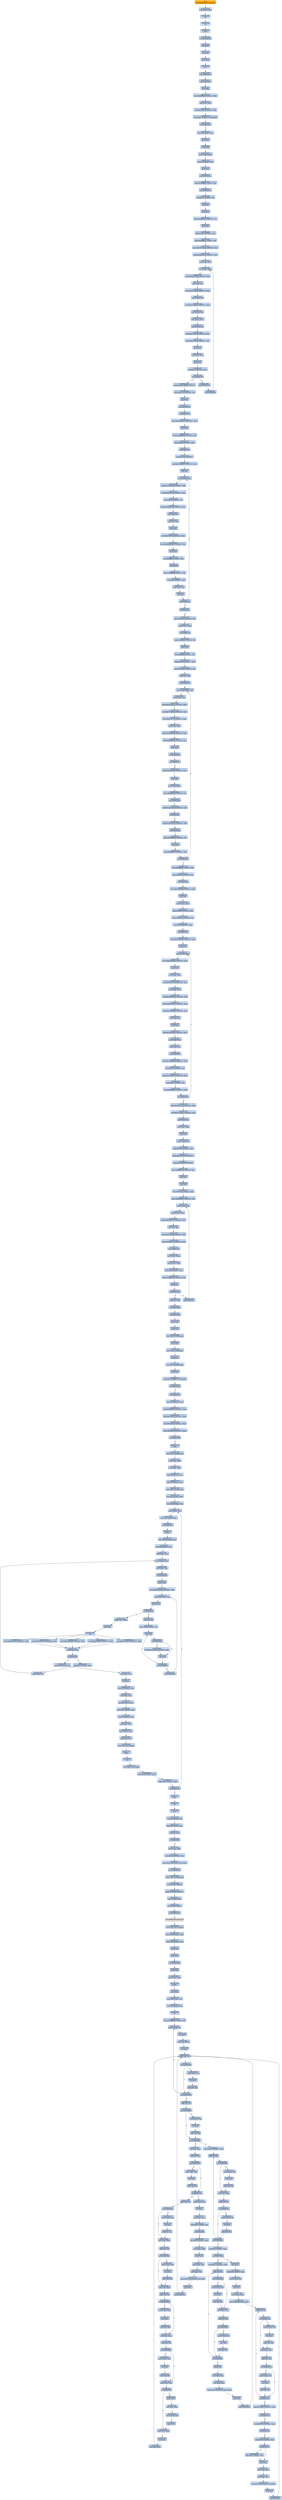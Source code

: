 digraph G {
node[shape=rectangle,style=filled,fillcolor=lightsteelblue,color=lightsteelblue]
bgcolor="transparent"
a0x00401000pushl_0x42c001UINT32[label="start\npushl $0x42c001<UINT32>",color="lightgrey",fillcolor="orange"];
a0x00401005call_0x0040100b[label="0x00401005\ncall 0x0040100b"];
a0x0040100bret[label="0x0040100b\nret"];
a0x0040100aret[label="0x0040100a\nret"];
a0x0042c001pusha_[label="0x0042c001\npusha "];
a0x0042c002call_0x0042c00a[label="0x0042c002\ncall 0x0042c00a"];
a0x0042c00apopl_ebp[label="0x0042c00a\npopl %ebp"];
a0x0042c00bincl_ebp[label="0x0042c00b\nincl %ebp"];
a0x0042c00cpushl_ebp[label="0x0042c00c\npushl %ebp"];
a0x0042c00dret[label="0x0042c00d\nret"];
a0x0042c008jmp_0x0042c00e[label="0x0042c008\njmp 0x0042c00e"];
a0x0042c00ecall_0x0042c014[label="0x0042c00e\ncall 0x0042c014"];
a0x0042c014popl_ebp[label="0x0042c014\npopl %ebp"];
a0x0042c015movl_0xffffffedUINT32_ebx[label="0x0042c015\nmovl $0xffffffed<UINT32>, %ebx"];
a0x0042c01aaddl_ebp_ebx[label="0x0042c01a\naddl %ebp, %ebx"];
a0x0042c01csubl_0x2c000UINT32_ebx[label="0x0042c01c\nsubl $0x2c000<UINT32>, %ebx"];
a0x0042c022cmpb_0x1UINT8_0x4debp_[label="0x0042c022\ncmpb $0x1<UINT8>, 0x4d(%ebp)"];
a0x0042c026jne_0x0042c034[label="0x0042c026\njne 0x0042c034"];
a0x0042c034leal_0x53ebp__eax[label="0x0042c034\nleal 0x53(%ebp), %eax"];
a0x0042c037pushl_eax[label="0x0042c037\npushl %eax"];
a0x0042c038pushl_ebx[label="0x0042c038\npushl %ebx"];
a0x0042c039pushl_0xbe5ebp_[label="0x0042c039\npushl 0xbe5(%ebp)"];
a0x0042c03fleal_0x35ebp__eax[label="0x0042c03f\nleal 0x35(%ebp), %eax"];
a0x0042c042pushl_eax[label="0x0042c042\npushl %eax"];
a0x0042c043jmp_0x0042c0ca[label="0x0042c043\njmp 0x0042c0ca"];
a0x0042c0camovb_0xffffffd8UINT8_ah[label="0x0042c0ca\nmovb $0xffffffd8<UINT8>, %ah"];
a0x0042c0cccall_0x0042c0dd[label="0x0042c0cc\ncall 0x0042c0dd"];
a0x0042c0ddxorb_0x14UINT8_al[label="0x0042c0dd\nxorb $0x14<UINT8>, %al"];
a0x0042c0e0popl_esi[label="0x0042c0e0\npopl %esi"];
a0x0042c0e1pushl_edx[label="0x0042c0e1\npushl %edx"];
a0x0042c0e2addw_0xffff8c7bUINT16_di[label="0x0042c0e2\naddw $0xffff8c7b<UINT16>, %di"];
a0x0042c0e7popl_edx[label="0x0042c0e7\npopl %edx"];
a0x0042c0e8addl_0xab1UINT32_esi[label="0x0042c0e8\naddl $0xab1<UINT32>, %esi"];
a0x0042c0eeandb_0xffffffb0UINT8_ah[label="0x0042c0ee\nandb $0xffffffb0<UINT8>, %ah"];
a0x0042c0f1movl_0x2767e2aeUINT32_ecx[label="0x0042c0f1\nmovl $0x2767e2ae<UINT32>, %ecx"];
a0x0042c0f6addl_0xd8981fcaUINT32_ecx[label="0x0042c0f6\naddl $0xd8981fca<UINT32>, %ecx"];
a0x0042c0fcmovw_ax_dx[label="0x0042c0fc\nmovw %ax, %dx"];
a0x0042c0ffmovl_esi__ebx[label="0x0042c0ff\nmovl (%esi), %ebx"];
a0x0042c101subl_0x4e6cc9ddUINT32_ebx[label="0x0042c101\nsubl $0x4e6cc9dd<UINT32>, %ebx"];
a0x0042c107movw_cx_di[label="0x0042c107\nmovw %cx, %di"];
a0x0042c10axorl_0x47c17952UINT32_ebx[label="0x0042c10a\nxorl $0x47c17952<UINT32>, %ebx"];
a0x0042c110jmp_0x0042c128[label="0x0042c110\njmp 0x0042c128"];
a0x0042c128subl_0x27c3d423UINT32_ebx[label="0x0042c128\nsubl $0x27c3d423<UINT32>, %ebx"];
a0x0042c12ejmp_0x0042c140[label="0x0042c12e\njmp 0x0042c140"];
a0x0042c140movl_ebx_esi_[label="0x0042c140\nmovl %ebx, (%esi)"];
a0x0042c142jmp_0x0042c14d[label="0x0042c142\njmp 0x0042c14d"];
a0x0042c14dsubl_0x6c754ce9UINT32_esi[label="0x0042c14d\nsubl $0x6c754ce9<UINT32>, %esi"];
a0x0042c153addl_0x6c754ce5UINT32_esi[label="0x0042c153\naddl $0x6c754ce5<UINT32>, %esi"];
a0x0042c159pushl_eax[label="0x0042c159\npushl %eax"];
a0x0042c15amovw_bx_ax[label="0x0042c15a\nmovw %bx, %ax"];
a0x0042c15dpopl_edx[label="0x0042c15d\npopl %edx"];
a0x0042c15esubl_0x1UINT32_ecx[label="0x0042c15e\nsubl $0x1<UINT32>, %ecx"];
a0x0042c164jne_0x0042c182[label="0x0042c164\njne 0x0042c182"];
a0x0042c182jmp_0x0042c192[label="0x0042c182\njmp 0x0042c192"];
a0x0042c192jmp_0x0042c0ff[label="0x0042c192\njmp 0x0042c0ff"];
a0x0042c16apushl_0x601489b8UINT32[label="0x0042c16a\npushl $0x601489b8<UINT32>"];
a0x0042c16fxorw_0x27cdUINT16_di[label="0x0042c16f\nxorw $0x27cd<UINT16>, %di"];
a0x0042c174popl_eax[label="0x0042c174\npopl %eax"];
a0x0042c175jmp_0x0042c1a6[label="0x0042c175\njmp 0x0042c1a6"];
a0x0042c1a6call_0x0042c1bc[label="0x0042c1a6\ncall 0x0042c1bc"];
a0x0042c1bcmovl_0x4bb64d77UINT32_eax[label="0x0042c1bc\nmovl $0x4bb64d77<UINT32>, %eax"];
a0x0042c1c1popl_edx[label="0x0042c1c1\npopl %edx"];
a0x0042c1c2movw_0xffff8450UINT16_di[label="0x0042c1c2\nmovw $0xffff8450<UINT16>, %di"];
a0x0042c1c6addl_0x9d5UINT32_edx[label="0x0042c1c6\naddl $0x9d5<UINT32>, %edx"];
a0x0042c1ccmovb_dh_al[label="0x0042c1cc\nmovb %dh, %al"];
a0x0042c1cepushl_0x255UINT32[label="0x0042c1ce\npushl $0x255<UINT32>"];
a0x0042c1d3andl_0x749f8267UINT32_ebx[label="0x0042c1d3\nandl $0x749f8267<UINT32>, %ebx"];
a0x0042c1d9popl_esi[label="0x0042c1d9\npopl %esi"];
a0x0042c1damovl_edx__ecx[label="0x0042c1da\nmovl (%edx), %ecx"];
a0x0042c1dcsubl_0x172d0a7bUINT32_edi[label="0x0042c1dc\nsubl $0x172d0a7b<UINT32>, %edi"];
a0x0042c1e2xorl_0x5a9c9b31UINT32_ecx[label="0x0042c1e2\nxorl $0x5a9c9b31<UINT32>, %ecx"];
a0x0042c1e8movb_0x1bUINT8_al[label="0x0042c1e8\nmovb $0x1b<UINT8>, %al"];
a0x0042c1eaaddl_0x44dd3216UINT32_ecx[label="0x0042c1ea\naddl $0x44dd3216<UINT32>, %ecx"];
a0x0042c1f0call_0x0042c203[label="0x0042c1f0\ncall 0x0042c203"];
a0x0042c203movb_cl_ah[label="0x0042c203\nmovb %cl, %ah"];
a0x0042c205popl_eax[label="0x0042c205\npopl %eax"];
a0x0042c206xorl_0xa753797UINT32_ecx[label="0x0042c206\nxorl $0xa753797<UINT32>, %ecx"];
a0x0042c20cmovl_0x428b9ea4UINT32_edi[label="0x0042c20c\nmovl $0x428b9ea4<UINT32>, %edi"];
a0x0042c211pushl_ecx[label="0x0042c211\npushl %ecx"];
a0x0042c212orb_0xffffffc5UINT8_bh[label="0x0042c212\norb $0xffffffc5<UINT8>, %bh"];
a0x0042c215popl_edx_[label="0x0042c215\npopl (%edx)"];
a0x0042c217movb_0xffffffe8UINT8_bh[label="0x0042c217\nmovb $0xffffffe8<UINT8>, %bh"];
a0x0042c219subl_0x4UINT8_edx[label="0x0042c219\nsubl $0x4<UINT8>, %edx"];
a0x0042c21cmovl_edi_eax[label="0x0042c21c\nmovl %edi, %eax"];
a0x0042c21edecl_esi[label="0x0042c21e\ndecl %esi"];
a0x0042c21fjne_0x0042c1da[label="0x0042c21f\njne 0x0042c1da"];
a0x0042c225jl_0x0042c230[label="0x0042c225\njl 0x0042c230"];
a0x0042c22badcw_0x5796UINT16_ax[label="0x0042c22b\nadcw $0x5796<UINT16>, %ax"];
a0x0042c230movswl_si_edx[label="0x0042c230\nmovswl %si, %edx"];
a0x0042c233call_0x0042c23f[label="0x0042c233\ncall 0x0042c23f"];
a0x0042c23fandw_0x4842UINT16_si[label="0x0042c23f\nandw $0x4842<UINT16>, %si"];
a0x0042c244popl_eax[label="0x0042c244\npopl %eax"];
a0x0042c245orb_0xffffffafUINT8_dh[label="0x0042c245\norb $0xffffffaf<UINT8>, %dh"];
a0x0042c248addl_0x948UINT32_eax[label="0x0042c248\naddl $0x948<UINT32>, %eax"];
a0x0042c24eadcw_0x5ea8UINT16_cx[label="0x0042c24e\nadcw $0x5ea8<UINT16>, %cx"];
a0x0042c253subl_edi_edi[label="0x0042c253\nsubl %edi, %edi"];
a0x0042c255jmp_0x0042c263[label="0x0042c255\njmp 0x0042c263"];
a0x0042c263movl_eaxedi__ebx[label="0x0042c263\nmovl (%eax,%edi), %ebx"];
a0x0042c266movswl_si_esi[label="0x0042c266\nmovswl %si, %esi"];
a0x0042c269addl_0x4e27b0e2UINT32_ebx[label="0x0042c269\naddl $0x4e27b0e2<UINT32>, %ebx"];
a0x0042c26fandl_0x777d83eeUINT32_ecx[label="0x0042c26f\nandl $0x777d83ee<UINT32>, %ecx"];
a0x0042c275subl_0xf975c73UINT32_ebx[label="0x0042c275\nsubl $0xf975c73<UINT32>, %ebx"];
a0x0042c27bmovswl_si_esi[label="0x0042c27b\nmovswl %si, %esi"];
a0x0042c27eaddl_0x758f9730UINT32_ebx[label="0x0042c27e\naddl $0x758f9730<UINT32>, %ebx"];
a0x0042c284sbbw_0xffffa552UINT16_cx[label="0x0042c284\nsbbw $0xffffa552<UINT16>, %cx"];
a0x0042c289pushl_ebx[label="0x0042c289\npushl %ebx"];
a0x0042c28acall_0x0042c2a2[label="0x0042c28a\ncall 0x0042c2a2"];
a0x0042c2a2jae_0x0042c2ae[label="0x0042c2a2\njae 0x0042c2ae"];
a0x0042c2a8addl_0x2916e9feUINT32_ecx[label="0x0042c2a8\naddl $0x2916e9fe<UINT32>, %ecx"];
a0x0042c2aepopl_edx[label="0x0042c2ae\npopl %edx"];
a0x0042c2afpopl_eaxedi_[label="0x0042c2af\npopl (%eax,%edi)"];
a0x0042c2b2movw_0xffffcbf3UINT16_si[label="0x0042c2b2\nmovw $0xffffcbf3<UINT16>, %si"];
a0x0042c2b6jmp_0x0042c2ce[label="0x0042c2b6\njmp 0x0042c2ce"];
a0x0042c2cesubl_0x3a81205bUINT32_edi[label="0x0042c2ce\nsubl $0x3a81205b<UINT32>, %edi"];
a0x0042c2d4jl_0x0042c2e0[label="0x0042c2d4\njl 0x0042c2e0"];
a0x0042c2e0addl_0x3a812057UINT32_edi[label="0x0042c2e0\naddl $0x3a812057<UINT32>, %edi"];
a0x0042c2e6call_0x0042c2fc[label="0x0042c2e6\ncall 0x0042c2fc"];
a0x0042c2fcandw_0xffffad96UINT16_cx[label="0x0042c2fc\nandw $0xffffad96<UINT16>, %cx"];
a0x0042c301popl_edx[label="0x0042c301\npopl %edx"];
a0x0042c302cmpl_0xfffff78cUINT32_edi[label="0x0042c302\ncmpl $0xfffff78c<UINT32>, %edi"];
a0x0042c308jne_0x0042c263[label="0x0042c308\njne 0x0042c263"];
a0x0042c30emovb_0xffffffd9UINT8_dh[label="0x0042c30e\nmovb $0xffffffd9<UINT8>, %dh"];
a0x0042c310movw_0x474fUINT16_cx[label="0x0042c310\nmovw $0x474f<UINT16>, %cx"];
a0x0042c314call_0x0042c32a[label="0x0042c314\ncall 0x0042c32a"];
a0x0042c32amovl_0x5a7ffb36UINT32_edx[label="0x0042c32a\nmovl $0x5a7ffb36<UINT32>, %edx"];
a0x0042c32fpopl_edi[label="0x0042c32f\npopl %edi"];
a0x0042c330movswl_ax_ecx[label="0x0042c330\nmovswl %ax, %ecx"];
a0x0042c333addl_0x868UINT32_edi[label="0x0042c333\naddl $0x868<UINT32>, %edi"];
a0x0042c339movw_0x30c5UINT16_cx[label="0x0042c339\nmovw $0x30c5<UINT16>, %cx"];
a0x0042c33dmovl_0x0UINT32_ebx[label="0x0042c33d\nmovl $0x0<UINT32>, %ebx"];
a0x0042c342call_0x0042c34d[label="0x0042c342\ncall 0x0042c34d"];
a0x0042c34dmovl_0x3c036b3bUINT32_ecx[label="0x0042c34d\nmovl $0x3c036b3b<UINT32>, %ecx"];
a0x0042c352popl_ecx[label="0x0042c352\npopl %ecx"];
a0x0042c353pushl_ebxedi_[label="0x0042c353\npushl (%ebx,%edi)"];
a0x0042c356movl_0x4ae606b3UINT32_eax[label="0x0042c356\nmovl $0x4ae606b3<UINT32>, %eax"];
a0x0042c35bpopl_esi[label="0x0042c35b\npopl %esi"];
a0x0042c35cmovl_ecx_eax[label="0x0042c35c\nmovl %ecx, %eax"];
a0x0042c35esubl_0x41fa570aUINT32_esi[label="0x0042c35e\nsubl $0x41fa570a<UINT32>, %esi"];
a0x0042c364movl_ebx_edx[label="0x0042c364\nmovl %ebx, %edx"];
a0x0042c366addl_0x39d84b7bUINT32_esi[label="0x0042c366\naddl $0x39d84b7b<UINT32>, %esi"];
a0x0042c36csubl_0x24e551d2UINT32_eax[label="0x0042c36c\nsubl $0x24e551d2<UINT32>, %eax"];
a0x0042c372subl_0x2439cd98UINT32_esi[label="0x0042c372\nsubl $0x2439cd98<UINT32>, %esi"];
a0x0042c378movw_dx_cx[label="0x0042c378\nmovw %dx, %cx"];
a0x0042c37bpushl_esi[label="0x0042c37b\npushl %esi"];
a0x0042c37csbbl_0x55becdf6UINT32_ecx[label="0x0042c37c\nsbbl $0x55becdf6<UINT32>, %ecx"];
a0x0042c382popl_ediebx_[label="0x0042c382\npopl (%edi,%ebx)"];
a0x0042c385movw_bx_cx[label="0x0042c385\nmovw %bx, %cx"];
a0x0042c388jmp_0x0042c39b[label="0x0042c388\njmp 0x0042c39b"];
a0x0042c39bsubl_0x12085839UINT32_ebx[label="0x0042c39b\nsubl $0x12085839<UINT32>, %ebx"];
a0x0042c3a1movb_0x3eUINT8_cl[label="0x0042c3a1\nmovb $0x3e<UINT8>, %cl"];
a0x0042c3a3addl_0x12085835UINT32_ebx[label="0x0042c3a3\naddl $0x12085835<UINT32>, %ebx"];
a0x0042c3a9movb_0x7fUINT8_dh[label="0x0042c3a9\nmovb $0x7f<UINT8>, %dh"];
a0x0042c3abcmpl_0xfffff838UINT32_ebx[label="0x0042c3ab\ncmpl $0xfffff838<UINT32>, %ebx"];
a0x0042c3b1jne_0x0042c353[label="0x0042c3b1\njne 0x0042c353"];
a0x0042c3b7sbbl_0x56d2c1a9UINT32_edx[label="0x0042c3b7\nsbbl $0x56d2c1a9<UINT32>, %edx"];
a0x0042c3bdaddl_0x11aaec8cUINT32_esi[label="0x0042c3bd\naddl $0x11aaec8c<UINT32>, %esi"];
a0x0042c3c3call_0x0042c3d2[label="0x0042c3c3\ncall 0x0042c3d2"];
a0x0042c3d2movl_eax_edx[label="0x0042c3d2\nmovl %eax, %edx"];
a0x0042c3d4popl_ecx[label="0x0042c3d4\npopl %ecx"];
a0x0042c3d5movzwl_bx_esi[label="0x0042c3d5\nmovzwl %bx, %esi"];
a0x0042c3d8addl_0x7b8UINT32_ecx[label="0x0042c3d8\naddl $0x7b8<UINT32>, %ecx"];
a0x0042c3depushl_0x65b12aa7UINT32[label="0x0042c3de\npushl $0x65b12aa7<UINT32>"];
a0x0042c3e3pushl_0x7c24f3f2UINT32[label="0x0042c3e3\npushl $0x7c24f3f2<UINT32>"];
a0x0042c3e8andw_0xffffc79fUINT16_bx[label="0x0042c3e8\nandw $0xffffc79f<UINT16>, %bx"];
a0x0042c3edpopl_esi[label="0x0042c3ed\npopl %esi"];
a0x0042c3eepopl_esi[label="0x0042c3ee\npopl %esi"];
a0x0042c3efmovl_0x1c8UINT32_eax[label="0x0042c3ef\nmovl $0x1c8<UINT32>, %eax"];
a0x0042c3f4sbbw_0xffffb369UINT16_dx[label="0x0042c3f4\nsbbw $0xffffb369<UINT16>, %dx"];
a0x0042c3f9movl_ecx__edi[label="0x0042c3f9\nmovl (%ecx), %edi"];
a0x0042c3fbmovswl_ax_edx[label="0x0042c3fb\nmovswl %ax, %edx"];
a0x0042c3feaddl_0x560270e1UINT32_edi[label="0x0042c3fe\naddl $0x560270e1<UINT32>, %edi"];
a0x0042c404movw_si_bx[label="0x0042c404\nmovw %si, %bx"];
a0x0042c407xorl_0x4c74ce06UINT32_edi[label="0x0042c407\nxorl $0x4c74ce06<UINT32>, %edi"];
a0x0042c40dsubl_0x325bcc7UINT32_edi[label="0x0042c40d\nsubl $0x325bcc7<UINT32>, %edi"];
a0x0042c413jmp_0x0042c428[label="0x0042c413\njmp 0x0042c428"];
a0x0042c428movl_edi_ecx_[label="0x0042c428\nmovl %edi, (%ecx)"];
a0x0042c42amovswl_si_ebx[label="0x0042c42a\nmovswl %si, %ebx"];
a0x0042c42dsubl_0x4UINT8_ecx[label="0x0042c42d\nsubl $0x4<UINT8>, %ecx"];
a0x0042c430sbbw_0xffff8675UINT16_bx[label="0x0042c430\nsbbw $0xffff8675<UINT16>, %bx"];
a0x0042c435decl_eax[label="0x0042c435\ndecl %eax"];
a0x0042c436jne_0x0042c455[label="0x0042c436\njne 0x0042c455"];
a0x0042c455jmp_0x0042c3f9[label="0x0042c455\njmp 0x0042c3f9"];
a0x0042c43cmovb_cl_dh[label="0x0042c43c\nmovb %cl, %dh"];
a0x0042c43ejmp_0x0042c464[label="0x0042c43e\njmp 0x0042c464"];
a0x0042c464call_0x0042c469[label="0x0042c464\ncall 0x0042c469"];
a0x0042c469popl_ebp[label="0x0042c469\npopl %ebp"];
a0x0042c46apopl_ebx[label="0x0042c46a\npopl %ebx"];
a0x0042c46bmovl_ebx_0x5bebp_[label="0x0042c46b\nmovl %ebx, 0x5b(%ebp)"];
a0x0042c46epopl_ebx[label="0x0042c46e\npopl %ebx"];
a0x0042c46fmovl_ebx_0x5febp_[label="0x0042c46f\nmovl %ebx, 0x5f(%ebp)"];
a0x0042c472popl_eax[label="0x0042c472\npopl %eax"];
a0x0042c473movl_eax_0x40debp_[label="0x0042c473\nmovl %eax, 0x40d(%ebp)"];
a0x0042c479popl_eax[label="0x0042c479\npopl %eax"];
a0x0042c47acmpb_0x1UINT8_0x5aebp_[label="0x0042c47a\ncmpb $0x1<UINT8>, 0x5a(%ebp)"];
a0x0042c47ejne_0x0042c4d9[label="0x0042c47e\njne 0x0042c4d9"];
a0x0042c4d9call_0x0042c77a[label="0x0042c4d9\ncall 0x0042c77a"];
a0x0042c77amovl_0x24esp__eax[label="0x0042c77a\nmovl 0x24(%esp), %eax"];
a0x0042c77eandl_0xffff0000UINT32_eax[label="0x0042c77e\nandl $0xffff0000<UINT32>, %eax"];
a0x0042c783addl_0x10000UINT32_eax[label="0x0042c783\naddl $0x10000<UINT32>, %eax"];
a0x0042c788subl_0x10000UINT32_eax[label="0x0042c788\nsubl $0x10000<UINT32>, %eax"];
a0x0042c78dcmpw_0x5a4dUINT16_eax_[label="0x0042c78d\ncmpw $0x5a4d<UINT16>, (%eax)"];
a0x0042c792jne_0x0042c788[label="0x0042c792\njne 0x0042c788"];
a0x0042c794pusha_[label="0x0042c794\npusha "];
a0x0042c795movl_eax_0x3f8ebp_[label="0x0042c795\nmovl %eax, 0x3f8(%ebp)"];
a0x0042c79bmovl_eax_edx[label="0x0042c79b\nmovl %eax, %edx"];
a0x0042c79dmovl_eax_ebx[label="0x0042c79d\nmovl %eax, %ebx"];
a0x0042c79faddl_0x3ceax__eax[label="0x0042c79f\naddl 0x3c(%eax), %eax"];
a0x0042c7a2addl_0x78eax__ebx[label="0x0042c7a2\naddl 0x78(%eax), %ebx"];
a0x0042c7a5movl_ebx_0x30debp_[label="0x0042c7a5\nmovl %ebx, 0x30d(%ebp)"];
a0x0042c7ableal_0x3ccebp__ebx[label="0x0042c7ab\nleal 0x3cc(%ebp), %ebx"];
a0x0042c7b1leal_0x3e4ebp__edi[label="0x0042c7b1\nleal 0x3e4(%ebp), %edi"];
a0x0042c7b7movl_ebx__esi[label="0x0042c7b7\nmovl (%ebx), %esi"];
a0x0042c7b9movl_esi_0x37cebp_[label="0x0042c7b9\nmovl %esi, 0x37c(%ebp)"];
a0x0042c7bfcall_0x0042c7cf[label="0x0042c7bf\ncall 0x0042c7cf"];
a0x0042c7cfpusha_[label="0x0042c7cf\npusha "];
a0x0042c7d0movl_0x30debp__ebx[label="0x0042c7d0\nmovl 0x30d(%ebp), %ebx"];
a0x0042c7d6movl_0x20ebx__ecx[label="0x0042c7d6\nmovl 0x20(%ebx), %ecx"];
a0x0042c7d9addl_edx_ecx[label="0x0042c7d9\naddl %edx, %ecx"];
a0x0042c7dbmovl_ecx__esi[label="0x0042c7db\nmovl (%ecx), %esi"];
a0x0042c7ddaddl_edx_esi[label="0x0042c7dd\naddl %edx, %esi"];
a0x0042c7dfcall_0x0042c813[label="0x0042c7df\ncall 0x0042c813"];
a0x0042c813pushl_edx[label="0x0042c813\npushl %edx"];
a0x0042c814movl_0x9c3b248eUINT32_edx[label="0x0042c814\nmovl $0x9c3b248e<UINT32>, %edx"];
a0x0042c819lodsb_ds_esi__al[label="0x0042c819\nlodsb %ds:(%esi), %al"];
a0x0042c81aorb_al_al[label="0x0042c81a\norb %al, %al"];
a0x0042c81cje_0x0042c832[label="0x0042c81c\nje 0x0042c832"];
a0x0042c81exorb_al_dl[label="0x0042c81e\nxorb %al, %dl"];
a0x0042c820movb_0x8UINT8_al[label="0x0042c820\nmovb $0x8<UINT8>, %al"];
a0x0042c822shrl_edx[label="0x0042c822\nshrl %edx"];
a0x0042c824jae_0x0042c82c[label="0x0042c824\njae 0x0042c82c"];
a0x0042c826xorl_0xc1a7f39aUINT32_edx[label="0x0042c826\nxorl $0xc1a7f39a<UINT32>, %edx"];
a0x0042c82cdecb_al[label="0x0042c82c\ndecb %al"];
a0x0042c82ejne_0x0042c822[label="0x0042c82e\njne 0x0042c822"];
a0x0042c830jmp_0x0042c819[label="0x0042c830\njmp 0x0042c819"];
a0x0042c832xchgl_eax_edx[label="0x0042c832\nxchgl %eax, %edx"];
a0x0042c833popl_edx[label="0x0042c833\npopl %edx"];
a0x0042c834ret[label="0x0042c834\nret"];
a0x0042c7e4movl_0xb72551a7UINT32_edi[label="0x0042c7e4\nmovl $0xb72551a7<UINT32>, %edi"];
a0x0042c7e9cmpl_edi_eax[label="0x0042c7e9\ncmpl %edi, %eax"];
a0x0042c7ebje_0x0042c7f2[label="0x0042c7eb\nje 0x0042c7f2"];
a0x0042c7edaddl_0x4UINT8_ecx[label="0x0042c7ed\naddl $0x4<UINT8>, %ecx"];
a0x0042c7f0jmp_0x0042c7db[label="0x0042c7f0\njmp 0x0042c7db"];
a0x0042c7f2subl_0x20ebx__ecx[label="0x0042c7f2\nsubl 0x20(%ebx), %ecx"];
a0x0042c7f5subl_edx_ecx[label="0x0042c7f5\nsubl %edx, %ecx"];
a0x0042c7f7shrl_ecx[label="0x0042c7f7\nshrl %ecx"];
a0x0042c7f9addl_0x24ebx__ecx[label="0x0042c7f9\naddl 0x24(%ebx), %ecx"];
a0x0042c7fcaddl_edx_ecx[label="0x0042c7fc\naddl %edx, %ecx"];
a0x0042c7femovzwl_ecx__ecx[label="0x0042c7fe\nmovzwl (%ecx), %ecx"];
a0x0042c801shll_0x2UINT8_ecx[label="0x0042c801\nshll $0x2<UINT8>, %ecx"];
a0x0042c804addl_0x1cebx__ecx[label="0x0042c804\naddl 0x1c(%ebx), %ecx"];
a0x0042c807addl_edx_ecx[label="0x0042c807\naddl %edx, %ecx"];
a0x0042c809movl_ecx__ecx[label="0x0042c809\nmovl (%ecx), %ecx"];
a0x0042c80baddl_edx_ecx[label="0x0042c80b\naddl %edx, %ecx"];
a0x0042c80dmovl_ecx_0x1cesp_[label="0x0042c80d\nmovl %ecx, 0x1c(%esp)"];
a0x0042c811popa_[label="0x0042c811\npopa "];
a0x0042c812ret[label="0x0042c812\nret"];
a0x0042c7c4stosl_eax_es_edi_[label="0x0042c7c4\nstosl %eax, %es:(%edi)"];
a0x0042c7c5addl_0x4UINT8_ebx[label="0x0042c7c5\naddl $0x4<UINT8>, %ebx"];
a0x0042c7c8cmpl_0x0UINT8_ebx_[label="0x0042c7c8\ncmpl $0x0<UINT8>, (%ebx)"];
a0x0042c7cbjne_0x0042c7b7[label="0x0042c7cb\njne 0x0042c7b7"];
a0x0042c7e4movl_0xa7493bf0UINT32_edi[label="0x0042c7e4\nmovl $0xa7493bf0<UINT32>, %edi"];
a0x0042c7e4movl_0x90190257UINT32_edi[label="0x0042c7e4\nmovl $0x90190257<UINT32>, %edi"];
a0x0042c7e4movl_0x74ee3213UINT32_edi[label="0x0042c7e4\nmovl $0x74ee3213<UINT32>, %edi"];
a0x0042c7e4movl_0x49cd75ceUINT32_edi[label="0x0042c7e4\nmovl $0x49cd75ce<UINT32>, %edi"];
a0x0042c7cdpopa_[label="0x0042c7cd\npopa "];
a0x0042c7ceret[label="0x0042c7ce\nret"];
a0x0042c4decld_[label="0x0042c4de\ncld "];
a0x0042c4dfleal_0x8cebp__esi[label="0x0042c4df\nleal 0x8c(%ebp), %esi"];
a0x0042c4e5lodsl_ds_esi__eax[label="0x0042c4e5\nlodsl %ds:(%esi), %eax"];
a0x0042c4e6orl_eax_eax[label="0x0042c4e6\norl %eax, %eax"];
a0x0042c4e8je_0x0042c505[label="0x0042c4e8\nje 0x0042c505"];
a0x0042c4eamovl_eax_edi[label="0x0042c4ea\nmovl %eax, %edi"];
a0x0042c4ecmovl_0xcUINT32_ecx[label="0x0042c4ec\nmovl $0xc<UINT32>, %ecx"];
a0x0042c4f1repz_movsb_ds_esi__es_edi_[label="0x0042c4f1\nrepz movsb %ds:(%esi), %es:(%edi)"];
a0x0042c4f3jmp_0x0042c505[label="0x0042c4f3\njmp 0x0042c505"];
a0x0042c505movl_esp_0x429ebp_[label="0x0042c505\nmovl %esp, 0x429(%ebp)"];
a0x0042c50bpushl_0x40UINT8[label="0x0042c50b\npushl $0x40<UINT8>"];
a0x0042c50dpushl_0x1000UINT32[label="0x0042c50d\npushl $0x1000<UINT32>"];
a0x0042c512pushl_0x408ebp_[label="0x0042c512\npushl 0x408(%ebp)"];
a0x0042c518pushl_0x0UINT8[label="0x0042c518\npushl $0x0<UINT8>"];
a0x0042c51acall_0x3f0ebp_[label="0x0042c51a\ncall 0x3f0(%ebp)"];
VirtualAlloc_kernel32_dll[label="VirtualAlloc@kernel32.dll",color="lightgrey",fillcolor="lightgrey"];
a0x0042c520movl_eax_0x1ccebp_[label="0x0042c520\nmovl %eax, 0x1cc(%ebp)"];
a0x0042c526movl_0x400ebp__ebx[label="0x0042c526\nmovl 0x400(%ebp), %ebx"];
a0x0042c52caddl_0x40debp__ebx[label="0x0042c52c\naddl 0x40d(%ebp), %ebx"];
a0x0042c532pushl_eax[label="0x0042c532\npushl %eax"];
a0x0042c533pushl_ebx[label="0x0042c533\npushl %ebx"];
a0x0042c534call_0x0042c63d[label="0x0042c534\ncall 0x0042c63d"];
a0x0042c63dpushl_ebp[label="0x0042c63d\npushl %ebp"];
a0x0042c63emovl_esp_ebp[label="0x0042c63e\nmovl %esp, %ebp"];
a0x0042c640pusha_[label="0x0042c640\npusha "];
a0x0042c641pushl_ebp[label="0x0042c641\npushl %ebp"];
a0x0042c642movl_0x8ebp__esi[label="0x0042c642\nmovl 0x8(%ebp), %esi"];
a0x0042c645movl_0xcebp__edi[label="0x0042c645\nmovl 0xc(%ebp), %edi"];
a0x0042c648cld_[label="0x0042c648\ncld "];
a0x0042c649movb_0xffffff80UINT8_dl[label="0x0042c649\nmovb $0xffffff80<UINT8>, %dl"];
a0x0042c64bmovb_esi__al[label="0x0042c64b\nmovb (%esi), %al"];
a0x0042c64dincl_esi[label="0x0042c64d\nincl %esi"];
a0x0042c64emovb_al_edi_[label="0x0042c64e\nmovb %al, (%edi)"];
a0x0042c650incl_edi[label="0x0042c650\nincl %edi"];
a0x0042c651addb_dl_dl[label="0x0042c651\naddb %dl, %dl"];
a0x0042c653jne_0x0042c65a[label="0x0042c653\njne 0x0042c65a"];
a0x0042c655movb_esi__dl[label="0x0042c655\nmovb (%esi), %dl"];
a0x0042c657incl_esi[label="0x0042c657\nincl %esi"];
a0x0042c658adcb_dl_dl[label="0x0042c658\nadcb %dl, %dl"];
a0x0042c65ajae_0x0042c64b[label="0x0042c65a\njae 0x0042c64b"];
a0x0042c65caddb_dl_dl[label="0x0042c65c\naddb %dl, %dl"];
a0x0042c65ejne_0x0042c665[label="0x0042c65e\njne 0x0042c665"];
a0x0042c665jae_0x0042c6b1[label="0x0042c665\njae 0x0042c6b1"];
a0x0042c667xorl_eax_eax[label="0x0042c667\nxorl %eax, %eax"];
a0x0042c669addb_dl_dl[label="0x0042c669\naddb %dl, %dl"];
a0x0042c66bjne_0x0042c672[label="0x0042c66b\njne 0x0042c672"];
a0x0042c672jae_0x0042c74e[label="0x0042c672\njae 0x0042c74e"];
a0x0042c678addb_dl_dl[label="0x0042c678\naddb %dl, %dl"];
a0x0042c67ajne_0x0042c681[label="0x0042c67a\njne 0x0042c681"];
a0x0042c681adcl_eax_eax[label="0x0042c681\nadcl %eax, %eax"];
a0x0042c683addb_dl_dl[label="0x0042c683\naddb %dl, %dl"];
a0x0042c685jne_0x0042c68c[label="0x0042c685\njne 0x0042c68c"];
a0x0042c68cadcl_eax_eax[label="0x0042c68c\nadcl %eax, %eax"];
a0x0042c68eaddb_dl_dl[label="0x0042c68e\naddb %dl, %dl"];
a0x0042c690jne_0x0042c697[label="0x0042c690\njne 0x0042c697"];
a0x0042c697adcl_eax_eax[label="0x0042c697\nadcl %eax, %eax"];
a0x0042c699addb_dl_dl[label="0x0042c699\naddb %dl, %dl"];
a0x0042c69bjne_0x0042c6a2[label="0x0042c69b\njne 0x0042c6a2"];
a0x0042c69dmovb_esi__dl[label="0x0042c69d\nmovb (%esi), %dl"];
a0x0042c69fincl_esi[label="0x0042c69f\nincl %esi"];
a0x0042c6a0adcb_dl_dl[label="0x0042c6a0\nadcb %dl, %dl"];
a0x0042c6a2adcl_eax_eax[label="0x0042c6a2\nadcl %eax, %eax"];
a0x0042c6a4je_0x0042c6ac[label="0x0042c6a4\nje 0x0042c6ac"];
a0x0042c6acmovb_al_edi_[label="0x0042c6ac\nmovb %al, (%edi)"];
a0x0042c6aeincl_edi[label="0x0042c6ae\nincl %edi"];
a0x0042c6afjmp_0x0042c651[label="0x0042c6af\njmp 0x0042c651"];
a0x0042c74emovb_esi__al[label="0x0042c74e\nmovb (%esi), %al"];
a0x0042c750incl_esi[label="0x0042c750\nincl %esi"];
a0x0042c751xorl_ecx_ecx[label="0x0042c751\nxorl %ecx, %ecx"];
a0x0042c753shrb_0x1UINT8_al[label="0x0042c753\nshrb $0x1<UINT8>, %al"];
a0x0042c756je_0x0042c76a[label="0x0042c756\nje 0x0042c76a"];
a0x0042c758adcl_0x2UINT8_ecx[label="0x0042c758\nadcl $0x2<UINT8>, %ecx"];
a0x0042c75bmovl_eax_ebp[label="0x0042c75b\nmovl %eax, %ebp"];
a0x0042c75dpushl_esi[label="0x0042c75d\npushl %esi"];
a0x0042c75emovl_edi_esi[label="0x0042c75e\nmovl %edi, %esi"];
a0x0042c760subl_eax_esi[label="0x0042c760\nsubl %eax, %esi"];
a0x0042c762repz_movsb_ds_esi__es_edi_[label="0x0042c762\nrepz movsb %ds:(%esi), %es:(%edi)"];
a0x0042c764popl_esi[label="0x0042c764\npopl %esi"];
a0x0042c765jmp_0x0042c651[label="0x0042c765\njmp 0x0042c651"];
a0x0042c660movb_esi__dl[label="0x0042c660\nmovb (%esi), %dl"];
a0x0042c662incl_esi[label="0x0042c662\nincl %esi"];
a0x0042c663adcb_dl_dl[label="0x0042c663\nadcb %dl, %dl"];
a0x0042c6b1movl_0x1UINT32_eax[label="0x0042c6b1\nmovl $0x1<UINT32>, %eax"];
a0x0042c6b6addb_dl_dl[label="0x0042c6b6\naddb %dl, %dl"];
a0x0042c6b8jne_0x0042c6bf[label="0x0042c6b8\njne 0x0042c6bf"];
a0x0042c6bamovb_esi__dl[label="0x0042c6ba\nmovb (%esi), %dl"];
a0x0042c6bcincl_esi[label="0x0042c6bc\nincl %esi"];
a0x0042c6bdadcb_dl_dl[label="0x0042c6bd\nadcb %dl, %dl"];
a0x0042c6bfadcl_eax_eax[label="0x0042c6bf\nadcl %eax, %eax"];
a0x0042c6c1addb_dl_dl[label="0x0042c6c1\naddb %dl, %dl"];
a0x0042c6c3jne_0x0042c6ca[label="0x0042c6c3\njne 0x0042c6ca"];
a0x0042c6cajb_0x0042c6b6[label="0x0042c6ca\njb 0x0042c6b6"];
a0x0042c6ccsubl_0x2UINT8_eax[label="0x0042c6cc\nsubl $0x2<UINT8>, %eax"];
a0x0042c6cfjne_0x0042c6f9[label="0x0042c6cf\njne 0x0042c6f9"];
a0x0042c6f9decl_eax[label="0x0042c6f9\ndecl %eax"];
a0x0042c6fashll_0x8UINT8_eax[label="0x0042c6fa\nshll $0x8<UINT8>, %eax"];
a0x0042c6fdmovb_esi__al[label="0x0042c6fd\nmovb (%esi), %al"];
a0x0042c6ffincl_esi[label="0x0042c6ff\nincl %esi"];
a0x0042c700movl_eax_ebp[label="0x0042c700\nmovl %eax, %ebp"];
a0x0042c702movl_0x1UINT32_ecx[label="0x0042c702\nmovl $0x1<UINT32>, %ecx"];
a0x0042c707addb_dl_dl[label="0x0042c707\naddb %dl, %dl"];
a0x0042c709jne_0x0042c710[label="0x0042c709\njne 0x0042c710"];
a0x0042c710adcl_ecx_ecx[label="0x0042c710\nadcl %ecx, %ecx"];
a0x0042c712addb_dl_dl[label="0x0042c712\naddb %dl, %dl"];
a0x0042c714jne_0x0042c71b[label="0x0042c714\njne 0x0042c71b"];
a0x0042c71bjb_0x0042c707[label="0x0042c71b\njb 0x0042c707"];
a0x0042c70bmovb_esi__dl[label="0x0042c70b\nmovb (%esi), %dl"];
a0x0042c70dincl_esi[label="0x0042c70d\nincl %esi"];
a0x0042c70eadcb_dl_dl[label="0x0042c70e\nadcb %dl, %dl"];
a0x0042c71dcmpl_0x7d00UINT32_eax[label="0x0042c71d\ncmpl $0x7d00<UINT32>, %eax"];
a0x0042c722jae_0x0042c73e[label="0x0042c722\njae 0x0042c73e"];
a0x0042c724cmpl_0x500UINT32_eax[label="0x0042c724\ncmpl $0x500<UINT32>, %eax"];
a0x0042c729jb_0x0042c739[label="0x0042c729\njb 0x0042c739"];
a0x0042c739cmpl_0x7fUINT8_eax[label="0x0042c739\ncmpl $0x7f<UINT8>, %eax"];
a0x0042c73cja_0x0042c741[label="0x0042c73c\nja 0x0042c741"];
a0x0042c73eaddl_0x2UINT8_ecx[label="0x0042c73e\naddl $0x2<UINT8>, %ecx"];
a0x0042c741pushl_esi[label="0x0042c741\npushl %esi"];
a0x0042c742movl_edi_esi[label="0x0042c742\nmovl %edi, %esi"];
a0x0042c744subl_eax_esi[label="0x0042c744\nsubl %eax, %esi"];
a0x0042c746repz_movsb_ds_esi__es_edi_[label="0x0042c746\nrepz movsb %ds:(%esi), %es:(%edi)"];
a0x0042c748popl_esi[label="0x0042c748\npopl %esi"];
a0x0042c749jmp_0x0042c651[label="0x0042c749\njmp 0x0042c651"];
a0x0042c67cmovb_esi__dl[label="0x0042c67c\nmovb (%esi), %dl"];
a0x0042c67eincl_esi[label="0x0042c67e\nincl %esi"];
a0x0042c67fadcb_dl_dl[label="0x0042c67f\nadcb %dl, %dl"];
a0x0042c6d1movl_0x1UINT32_ecx[label="0x0042c6d1\nmovl $0x1<UINT32>, %ecx"];
a0x0042c6d6addb_dl_dl[label="0x0042c6d6\naddb %dl, %dl"];
a0x0042c6d8jne_0x0042c6df[label="0x0042c6d8\njne 0x0042c6df"];
a0x0042c6damovb_esi__dl[label="0x0042c6da\nmovb (%esi), %dl"];
a0x0042c6dcincl_esi[label="0x0042c6dc\nincl %esi"];
a0x0042c6ddadcb_dl_dl[label="0x0042c6dd\nadcb %dl, %dl"];
a0x0042c6dfadcl_ecx_ecx[label="0x0042c6df\nadcl %ecx, %ecx"];
a0x0042c6e1addb_dl_dl[label="0x0042c6e1\naddb %dl, %dl"];
a0x0042c6e3jne_0x0042c6ea[label="0x0042c6e3\njne 0x0042c6ea"];
a0x0042c6eajb_0x0042c6d6[label="0x0042c6ea\njb 0x0042c6d6"];
a0x0042c6ecpushl_esi[label="0x0042c6ec\npushl %esi"];
a0x0042c6edmovl_edi_esi[label="0x0042c6ed\nmovl %edi, %esi"];
a0x0042c6efsubl_ebp_esi[label="0x0042c6ef\nsubl %ebp, %esi"];
a0x0042c6f1repz_movsb_ds_esi__es_edi_[label="0x0042c6f1\nrepz movsb %ds:(%esi), %es:(%edi)"];
a0x0042c6f3popl_esi[label="0x0042c6f3\npopl %esi"];
a0x0042c6f4jmp_0x0042c651[label="0x0042c6f4\njmp 0x0042c651"];
a0x0042c6e5movb_esi__dl[label="0x0042c6e5\nmovb (%esi), %dl"];
a0x0042c6e7incl_esi[label="0x0042c6e7\nincl %esi"];
a0x0042c6e8adcb_dl_dl[label="0x0042c6e8\nadcb %dl, %dl"];
a0x0042c6a6pushl_edi[label="0x0042c6a6\npushl %edi"];
a0x0042c6a7subl_eax_edi[label="0x0042c6a7\nsubl %eax, %edi"];
a0x0042c6a9movb_edi__al[label="0x0042c6a9\nmovb (%edi), %al"];
a0x0042c6abpopl_edi[label="0x0042c6ab\npopl %edi"];
a0x0042c66dmovb_esi__dl[label="0x0042c66d\nmovb (%esi), %dl"];
a0x0042c66fincl_esi[label="0x0042c66f\nincl %esi"];
a0x0042c670adcb_dl_dl[label="0x0042c670\nadcb %dl, %dl"];
a0x0042c6c5movb_esi__dl[label="0x0042c6c5\nmovb (%esi), %dl"];
a0x0042c6c7incl_esi[label="0x0042c6c7\nincl %esi"];
a0x0042c6c8adcb_dl_dl[label="0x0042c6c8\nadcb %dl, %dl"];
a0x0042c716movb_esi__dl[label="0x0042c716\nmovb (%esi), %dl"];
a0x0042c718incl_esi[label="0x0042c718\nincl %esi"];
a0x0042c719adcb_dl_dl[label="0x0042c719\nadcb %dl, %dl"];
a0x0042c687movb_esi__dl[label="0x0042c687\nmovb (%esi), %dl"];
a0x0042c689incl_esi[label="0x0042c689\nincl %esi"];
a0x0042c68aadcb_dl_dl[label="0x0042c68a\nadcb %dl, %dl"];
a0x0042c692movb_esi__dl[label="0x0042c692\nmovb (%esi), %dl"];
a0x0042c694incl_esi[label="0x0042c694\nincl %esi"];
a0x0042c695adcb_dl_dl[label="0x0042c695\nadcb %dl, %dl"];
a0x00401000pushl_0x42c001UINT32 -> a0x00401005call_0x0040100b [color="#000000"];
a0x00401005call_0x0040100b -> a0x0040100bret [color="#000000"];
a0x0040100bret -> a0x0040100aret [color="#000000"];
a0x0040100aret -> a0x0042c001pusha_ [color="#000000"];
a0x0042c001pusha_ -> a0x0042c002call_0x0042c00a [color="#000000"];
a0x0042c002call_0x0042c00a -> a0x0042c00apopl_ebp [color="#000000"];
a0x0042c00apopl_ebp -> a0x0042c00bincl_ebp [color="#000000"];
a0x0042c00bincl_ebp -> a0x0042c00cpushl_ebp [color="#000000"];
a0x0042c00cpushl_ebp -> a0x0042c00dret [color="#000000"];
a0x0042c00dret -> a0x0042c008jmp_0x0042c00e [color="#000000"];
a0x0042c008jmp_0x0042c00e -> a0x0042c00ecall_0x0042c014 [color="#000000"];
a0x0042c00ecall_0x0042c014 -> a0x0042c014popl_ebp [color="#000000"];
a0x0042c014popl_ebp -> a0x0042c015movl_0xffffffedUINT32_ebx [color="#000000"];
a0x0042c015movl_0xffffffedUINT32_ebx -> a0x0042c01aaddl_ebp_ebx [color="#000000"];
a0x0042c01aaddl_ebp_ebx -> a0x0042c01csubl_0x2c000UINT32_ebx [color="#000000"];
a0x0042c01csubl_0x2c000UINT32_ebx -> a0x0042c022cmpb_0x1UINT8_0x4debp_ [color="#000000"];
a0x0042c022cmpb_0x1UINT8_0x4debp_ -> a0x0042c026jne_0x0042c034 [color="#000000"];
a0x0042c026jne_0x0042c034 -> a0x0042c034leal_0x53ebp__eax [color="#000000",label="T"];
a0x0042c034leal_0x53ebp__eax -> a0x0042c037pushl_eax [color="#000000"];
a0x0042c037pushl_eax -> a0x0042c038pushl_ebx [color="#000000"];
a0x0042c038pushl_ebx -> a0x0042c039pushl_0xbe5ebp_ [color="#000000"];
a0x0042c039pushl_0xbe5ebp_ -> a0x0042c03fleal_0x35ebp__eax [color="#000000"];
a0x0042c03fleal_0x35ebp__eax -> a0x0042c042pushl_eax [color="#000000"];
a0x0042c042pushl_eax -> a0x0042c043jmp_0x0042c0ca [color="#000000"];
a0x0042c043jmp_0x0042c0ca -> a0x0042c0camovb_0xffffffd8UINT8_ah [color="#000000"];
a0x0042c0camovb_0xffffffd8UINT8_ah -> a0x0042c0cccall_0x0042c0dd [color="#000000"];
a0x0042c0cccall_0x0042c0dd -> a0x0042c0ddxorb_0x14UINT8_al [color="#000000"];
a0x0042c0ddxorb_0x14UINT8_al -> a0x0042c0e0popl_esi [color="#000000"];
a0x0042c0e0popl_esi -> a0x0042c0e1pushl_edx [color="#000000"];
a0x0042c0e1pushl_edx -> a0x0042c0e2addw_0xffff8c7bUINT16_di [color="#000000"];
a0x0042c0e2addw_0xffff8c7bUINT16_di -> a0x0042c0e7popl_edx [color="#000000"];
a0x0042c0e7popl_edx -> a0x0042c0e8addl_0xab1UINT32_esi [color="#000000"];
a0x0042c0e8addl_0xab1UINT32_esi -> a0x0042c0eeandb_0xffffffb0UINT8_ah [color="#000000"];
a0x0042c0eeandb_0xffffffb0UINT8_ah -> a0x0042c0f1movl_0x2767e2aeUINT32_ecx [color="#000000"];
a0x0042c0f1movl_0x2767e2aeUINT32_ecx -> a0x0042c0f6addl_0xd8981fcaUINT32_ecx [color="#000000"];
a0x0042c0f6addl_0xd8981fcaUINT32_ecx -> a0x0042c0fcmovw_ax_dx [color="#000000"];
a0x0042c0fcmovw_ax_dx -> a0x0042c0ffmovl_esi__ebx [color="#000000"];
a0x0042c0ffmovl_esi__ebx -> a0x0042c101subl_0x4e6cc9ddUINT32_ebx [color="#000000"];
a0x0042c101subl_0x4e6cc9ddUINT32_ebx -> a0x0042c107movw_cx_di [color="#000000"];
a0x0042c107movw_cx_di -> a0x0042c10axorl_0x47c17952UINT32_ebx [color="#000000"];
a0x0042c10axorl_0x47c17952UINT32_ebx -> a0x0042c110jmp_0x0042c128 [color="#000000"];
a0x0042c110jmp_0x0042c128 -> a0x0042c128subl_0x27c3d423UINT32_ebx [color="#000000"];
a0x0042c128subl_0x27c3d423UINT32_ebx -> a0x0042c12ejmp_0x0042c140 [color="#000000"];
a0x0042c12ejmp_0x0042c140 -> a0x0042c140movl_ebx_esi_ [color="#000000"];
a0x0042c140movl_ebx_esi_ -> a0x0042c142jmp_0x0042c14d [color="#000000"];
a0x0042c142jmp_0x0042c14d -> a0x0042c14dsubl_0x6c754ce9UINT32_esi [color="#000000"];
a0x0042c14dsubl_0x6c754ce9UINT32_esi -> a0x0042c153addl_0x6c754ce5UINT32_esi [color="#000000"];
a0x0042c153addl_0x6c754ce5UINT32_esi -> a0x0042c159pushl_eax [color="#000000"];
a0x0042c159pushl_eax -> a0x0042c15amovw_bx_ax [color="#000000"];
a0x0042c15amovw_bx_ax -> a0x0042c15dpopl_edx [color="#000000"];
a0x0042c15dpopl_edx -> a0x0042c15esubl_0x1UINT32_ecx [color="#000000"];
a0x0042c15esubl_0x1UINT32_ecx -> a0x0042c164jne_0x0042c182 [color="#000000"];
a0x0042c164jne_0x0042c182 -> a0x0042c182jmp_0x0042c192 [color="#000000",label="T"];
a0x0042c182jmp_0x0042c192 -> a0x0042c192jmp_0x0042c0ff [color="#000000"];
a0x0042c192jmp_0x0042c0ff -> a0x0042c0ffmovl_esi__ebx [color="#000000"];
a0x0042c164jne_0x0042c182 -> a0x0042c16apushl_0x601489b8UINT32 [color="#000000",label="F"];
a0x0042c16apushl_0x601489b8UINT32 -> a0x0042c16fxorw_0x27cdUINT16_di [color="#000000"];
a0x0042c16fxorw_0x27cdUINT16_di -> a0x0042c174popl_eax [color="#000000"];
a0x0042c174popl_eax -> a0x0042c175jmp_0x0042c1a6 [color="#000000"];
a0x0042c175jmp_0x0042c1a6 -> a0x0042c1a6call_0x0042c1bc [color="#000000"];
a0x0042c1a6call_0x0042c1bc -> a0x0042c1bcmovl_0x4bb64d77UINT32_eax [color="#000000"];
a0x0042c1bcmovl_0x4bb64d77UINT32_eax -> a0x0042c1c1popl_edx [color="#000000"];
a0x0042c1c1popl_edx -> a0x0042c1c2movw_0xffff8450UINT16_di [color="#000000"];
a0x0042c1c2movw_0xffff8450UINT16_di -> a0x0042c1c6addl_0x9d5UINT32_edx [color="#000000"];
a0x0042c1c6addl_0x9d5UINT32_edx -> a0x0042c1ccmovb_dh_al [color="#000000"];
a0x0042c1ccmovb_dh_al -> a0x0042c1cepushl_0x255UINT32 [color="#000000"];
a0x0042c1cepushl_0x255UINT32 -> a0x0042c1d3andl_0x749f8267UINT32_ebx [color="#000000"];
a0x0042c1d3andl_0x749f8267UINT32_ebx -> a0x0042c1d9popl_esi [color="#000000"];
a0x0042c1d9popl_esi -> a0x0042c1damovl_edx__ecx [color="#000000"];
a0x0042c1damovl_edx__ecx -> a0x0042c1dcsubl_0x172d0a7bUINT32_edi [color="#000000"];
a0x0042c1dcsubl_0x172d0a7bUINT32_edi -> a0x0042c1e2xorl_0x5a9c9b31UINT32_ecx [color="#000000"];
a0x0042c1e2xorl_0x5a9c9b31UINT32_ecx -> a0x0042c1e8movb_0x1bUINT8_al [color="#000000"];
a0x0042c1e8movb_0x1bUINT8_al -> a0x0042c1eaaddl_0x44dd3216UINT32_ecx [color="#000000"];
a0x0042c1eaaddl_0x44dd3216UINT32_ecx -> a0x0042c1f0call_0x0042c203 [color="#000000"];
a0x0042c1f0call_0x0042c203 -> a0x0042c203movb_cl_ah [color="#000000"];
a0x0042c203movb_cl_ah -> a0x0042c205popl_eax [color="#000000"];
a0x0042c205popl_eax -> a0x0042c206xorl_0xa753797UINT32_ecx [color="#000000"];
a0x0042c206xorl_0xa753797UINT32_ecx -> a0x0042c20cmovl_0x428b9ea4UINT32_edi [color="#000000"];
a0x0042c20cmovl_0x428b9ea4UINT32_edi -> a0x0042c211pushl_ecx [color="#000000"];
a0x0042c211pushl_ecx -> a0x0042c212orb_0xffffffc5UINT8_bh [color="#000000"];
a0x0042c212orb_0xffffffc5UINT8_bh -> a0x0042c215popl_edx_ [color="#000000"];
a0x0042c215popl_edx_ -> a0x0042c217movb_0xffffffe8UINT8_bh [color="#000000"];
a0x0042c217movb_0xffffffe8UINT8_bh -> a0x0042c219subl_0x4UINT8_edx [color="#000000"];
a0x0042c219subl_0x4UINT8_edx -> a0x0042c21cmovl_edi_eax [color="#000000"];
a0x0042c21cmovl_edi_eax -> a0x0042c21edecl_esi [color="#000000"];
a0x0042c21edecl_esi -> a0x0042c21fjne_0x0042c1da [color="#000000"];
a0x0042c21fjne_0x0042c1da -> a0x0042c1damovl_edx__ecx [color="#000000",label="T"];
a0x0042c21fjne_0x0042c1da -> a0x0042c225jl_0x0042c230 [color="#000000",label="F"];
a0x0042c225jl_0x0042c230 -> a0x0042c22badcw_0x5796UINT16_ax [color="#000000",label="F"];
a0x0042c22badcw_0x5796UINT16_ax -> a0x0042c230movswl_si_edx [color="#000000"];
a0x0042c230movswl_si_edx -> a0x0042c233call_0x0042c23f [color="#000000"];
a0x0042c233call_0x0042c23f -> a0x0042c23fandw_0x4842UINT16_si [color="#000000"];
a0x0042c23fandw_0x4842UINT16_si -> a0x0042c244popl_eax [color="#000000"];
a0x0042c244popl_eax -> a0x0042c245orb_0xffffffafUINT8_dh [color="#000000"];
a0x0042c245orb_0xffffffafUINT8_dh -> a0x0042c248addl_0x948UINT32_eax [color="#000000"];
a0x0042c248addl_0x948UINT32_eax -> a0x0042c24eadcw_0x5ea8UINT16_cx [color="#000000"];
a0x0042c24eadcw_0x5ea8UINT16_cx -> a0x0042c253subl_edi_edi [color="#000000"];
a0x0042c253subl_edi_edi -> a0x0042c255jmp_0x0042c263 [color="#000000"];
a0x0042c255jmp_0x0042c263 -> a0x0042c263movl_eaxedi__ebx [color="#000000"];
a0x0042c263movl_eaxedi__ebx -> a0x0042c266movswl_si_esi [color="#000000"];
a0x0042c266movswl_si_esi -> a0x0042c269addl_0x4e27b0e2UINT32_ebx [color="#000000"];
a0x0042c269addl_0x4e27b0e2UINT32_ebx -> a0x0042c26fandl_0x777d83eeUINT32_ecx [color="#000000"];
a0x0042c26fandl_0x777d83eeUINT32_ecx -> a0x0042c275subl_0xf975c73UINT32_ebx [color="#000000"];
a0x0042c275subl_0xf975c73UINT32_ebx -> a0x0042c27bmovswl_si_esi [color="#000000"];
a0x0042c27bmovswl_si_esi -> a0x0042c27eaddl_0x758f9730UINT32_ebx [color="#000000"];
a0x0042c27eaddl_0x758f9730UINT32_ebx -> a0x0042c284sbbw_0xffffa552UINT16_cx [color="#000000"];
a0x0042c284sbbw_0xffffa552UINT16_cx -> a0x0042c289pushl_ebx [color="#000000"];
a0x0042c289pushl_ebx -> a0x0042c28acall_0x0042c2a2 [color="#000000"];
a0x0042c28acall_0x0042c2a2 -> a0x0042c2a2jae_0x0042c2ae [color="#000000"];
a0x0042c2a2jae_0x0042c2ae -> a0x0042c2a8addl_0x2916e9feUINT32_ecx [color="#000000",label="F"];
a0x0042c2a8addl_0x2916e9feUINT32_ecx -> a0x0042c2aepopl_edx [color="#000000"];
a0x0042c2aepopl_edx -> a0x0042c2afpopl_eaxedi_ [color="#000000"];
a0x0042c2afpopl_eaxedi_ -> a0x0042c2b2movw_0xffffcbf3UINT16_si [color="#000000"];
a0x0042c2b2movw_0xffffcbf3UINT16_si -> a0x0042c2b6jmp_0x0042c2ce [color="#000000"];
a0x0042c2b6jmp_0x0042c2ce -> a0x0042c2cesubl_0x3a81205bUINT32_edi [color="#000000"];
a0x0042c2cesubl_0x3a81205bUINT32_edi -> a0x0042c2d4jl_0x0042c2e0 [color="#000000"];
a0x0042c2d4jl_0x0042c2e0 -> a0x0042c2e0addl_0x3a812057UINT32_edi [color="#000000",label="T"];
a0x0042c2e0addl_0x3a812057UINT32_edi -> a0x0042c2e6call_0x0042c2fc [color="#000000"];
a0x0042c2e6call_0x0042c2fc -> a0x0042c2fcandw_0xffffad96UINT16_cx [color="#000000"];
a0x0042c2fcandw_0xffffad96UINT16_cx -> a0x0042c301popl_edx [color="#000000"];
a0x0042c301popl_edx -> a0x0042c302cmpl_0xfffff78cUINT32_edi [color="#000000"];
a0x0042c302cmpl_0xfffff78cUINT32_edi -> a0x0042c308jne_0x0042c263 [color="#000000"];
a0x0042c308jne_0x0042c263 -> a0x0042c263movl_eaxedi__ebx [color="#000000",label="T"];
a0x0042c308jne_0x0042c263 -> a0x0042c30emovb_0xffffffd9UINT8_dh [color="#000000",label="F"];
a0x0042c30emovb_0xffffffd9UINT8_dh -> a0x0042c310movw_0x474fUINT16_cx [color="#000000"];
a0x0042c310movw_0x474fUINT16_cx -> a0x0042c314call_0x0042c32a [color="#000000"];
a0x0042c314call_0x0042c32a -> a0x0042c32amovl_0x5a7ffb36UINT32_edx [color="#000000"];
a0x0042c32amovl_0x5a7ffb36UINT32_edx -> a0x0042c32fpopl_edi [color="#000000"];
a0x0042c32fpopl_edi -> a0x0042c330movswl_ax_ecx [color="#000000"];
a0x0042c330movswl_ax_ecx -> a0x0042c333addl_0x868UINT32_edi [color="#000000"];
a0x0042c333addl_0x868UINT32_edi -> a0x0042c339movw_0x30c5UINT16_cx [color="#000000"];
a0x0042c339movw_0x30c5UINT16_cx -> a0x0042c33dmovl_0x0UINT32_ebx [color="#000000"];
a0x0042c33dmovl_0x0UINT32_ebx -> a0x0042c342call_0x0042c34d [color="#000000"];
a0x0042c342call_0x0042c34d -> a0x0042c34dmovl_0x3c036b3bUINT32_ecx [color="#000000"];
a0x0042c34dmovl_0x3c036b3bUINT32_ecx -> a0x0042c352popl_ecx [color="#000000"];
a0x0042c352popl_ecx -> a0x0042c353pushl_ebxedi_ [color="#000000"];
a0x0042c353pushl_ebxedi_ -> a0x0042c356movl_0x4ae606b3UINT32_eax [color="#000000"];
a0x0042c356movl_0x4ae606b3UINT32_eax -> a0x0042c35bpopl_esi [color="#000000"];
a0x0042c35bpopl_esi -> a0x0042c35cmovl_ecx_eax [color="#000000"];
a0x0042c35cmovl_ecx_eax -> a0x0042c35esubl_0x41fa570aUINT32_esi [color="#000000"];
a0x0042c35esubl_0x41fa570aUINT32_esi -> a0x0042c364movl_ebx_edx [color="#000000"];
a0x0042c364movl_ebx_edx -> a0x0042c366addl_0x39d84b7bUINT32_esi [color="#000000"];
a0x0042c366addl_0x39d84b7bUINT32_esi -> a0x0042c36csubl_0x24e551d2UINT32_eax [color="#000000"];
a0x0042c36csubl_0x24e551d2UINT32_eax -> a0x0042c372subl_0x2439cd98UINT32_esi [color="#000000"];
a0x0042c372subl_0x2439cd98UINT32_esi -> a0x0042c378movw_dx_cx [color="#000000"];
a0x0042c378movw_dx_cx -> a0x0042c37bpushl_esi [color="#000000"];
a0x0042c37bpushl_esi -> a0x0042c37csbbl_0x55becdf6UINT32_ecx [color="#000000"];
a0x0042c37csbbl_0x55becdf6UINT32_ecx -> a0x0042c382popl_ediebx_ [color="#000000"];
a0x0042c382popl_ediebx_ -> a0x0042c385movw_bx_cx [color="#000000"];
a0x0042c385movw_bx_cx -> a0x0042c388jmp_0x0042c39b [color="#000000"];
a0x0042c388jmp_0x0042c39b -> a0x0042c39bsubl_0x12085839UINT32_ebx [color="#000000"];
a0x0042c39bsubl_0x12085839UINT32_ebx -> a0x0042c3a1movb_0x3eUINT8_cl [color="#000000"];
a0x0042c3a1movb_0x3eUINT8_cl -> a0x0042c3a3addl_0x12085835UINT32_ebx [color="#000000"];
a0x0042c3a3addl_0x12085835UINT32_ebx -> a0x0042c3a9movb_0x7fUINT8_dh [color="#000000"];
a0x0042c3a9movb_0x7fUINT8_dh -> a0x0042c3abcmpl_0xfffff838UINT32_ebx [color="#000000"];
a0x0042c3abcmpl_0xfffff838UINT32_ebx -> a0x0042c3b1jne_0x0042c353 [color="#000000"];
a0x0042c3b1jne_0x0042c353 -> a0x0042c353pushl_ebxedi_ [color="#000000",label="T"];
a0x0042c3b1jne_0x0042c353 -> a0x0042c3b7sbbl_0x56d2c1a9UINT32_edx [color="#000000",label="F"];
a0x0042c3b7sbbl_0x56d2c1a9UINT32_edx -> a0x0042c3bdaddl_0x11aaec8cUINT32_esi [color="#000000"];
a0x0042c3bdaddl_0x11aaec8cUINT32_esi -> a0x0042c3c3call_0x0042c3d2 [color="#000000"];
a0x0042c3c3call_0x0042c3d2 -> a0x0042c3d2movl_eax_edx [color="#000000"];
a0x0042c3d2movl_eax_edx -> a0x0042c3d4popl_ecx [color="#000000"];
a0x0042c3d4popl_ecx -> a0x0042c3d5movzwl_bx_esi [color="#000000"];
a0x0042c3d5movzwl_bx_esi -> a0x0042c3d8addl_0x7b8UINT32_ecx [color="#000000"];
a0x0042c3d8addl_0x7b8UINT32_ecx -> a0x0042c3depushl_0x65b12aa7UINT32 [color="#000000"];
a0x0042c3depushl_0x65b12aa7UINT32 -> a0x0042c3e3pushl_0x7c24f3f2UINT32 [color="#000000"];
a0x0042c3e3pushl_0x7c24f3f2UINT32 -> a0x0042c3e8andw_0xffffc79fUINT16_bx [color="#000000"];
a0x0042c3e8andw_0xffffc79fUINT16_bx -> a0x0042c3edpopl_esi [color="#000000"];
a0x0042c3edpopl_esi -> a0x0042c3eepopl_esi [color="#000000"];
a0x0042c3eepopl_esi -> a0x0042c3efmovl_0x1c8UINT32_eax [color="#000000"];
a0x0042c3efmovl_0x1c8UINT32_eax -> a0x0042c3f4sbbw_0xffffb369UINT16_dx [color="#000000"];
a0x0042c3f4sbbw_0xffffb369UINT16_dx -> a0x0042c3f9movl_ecx__edi [color="#000000"];
a0x0042c3f9movl_ecx__edi -> a0x0042c3fbmovswl_ax_edx [color="#000000"];
a0x0042c3fbmovswl_ax_edx -> a0x0042c3feaddl_0x560270e1UINT32_edi [color="#000000"];
a0x0042c3feaddl_0x560270e1UINT32_edi -> a0x0042c404movw_si_bx [color="#000000"];
a0x0042c404movw_si_bx -> a0x0042c407xorl_0x4c74ce06UINT32_edi [color="#000000"];
a0x0042c407xorl_0x4c74ce06UINT32_edi -> a0x0042c40dsubl_0x325bcc7UINT32_edi [color="#000000"];
a0x0042c40dsubl_0x325bcc7UINT32_edi -> a0x0042c413jmp_0x0042c428 [color="#000000"];
a0x0042c413jmp_0x0042c428 -> a0x0042c428movl_edi_ecx_ [color="#000000"];
a0x0042c428movl_edi_ecx_ -> a0x0042c42amovswl_si_ebx [color="#000000"];
a0x0042c42amovswl_si_ebx -> a0x0042c42dsubl_0x4UINT8_ecx [color="#000000"];
a0x0042c42dsubl_0x4UINT8_ecx -> a0x0042c430sbbw_0xffff8675UINT16_bx [color="#000000"];
a0x0042c430sbbw_0xffff8675UINT16_bx -> a0x0042c435decl_eax [color="#000000"];
a0x0042c435decl_eax -> a0x0042c436jne_0x0042c455 [color="#000000"];
a0x0042c436jne_0x0042c455 -> a0x0042c455jmp_0x0042c3f9 [color="#000000",label="T"];
a0x0042c455jmp_0x0042c3f9 -> a0x0042c3f9movl_ecx__edi [color="#000000"];
a0x0042c436jne_0x0042c455 -> a0x0042c43cmovb_cl_dh [color="#000000",label="F"];
a0x0042c43cmovb_cl_dh -> a0x0042c43ejmp_0x0042c464 [color="#000000"];
a0x0042c43ejmp_0x0042c464 -> a0x0042c464call_0x0042c469 [color="#000000"];
a0x0042c464call_0x0042c469 -> a0x0042c469popl_ebp [color="#000000"];
a0x0042c469popl_ebp -> a0x0042c46apopl_ebx [color="#000000"];
a0x0042c46apopl_ebx -> a0x0042c46bmovl_ebx_0x5bebp_ [color="#000000"];
a0x0042c46bmovl_ebx_0x5bebp_ -> a0x0042c46epopl_ebx [color="#000000"];
a0x0042c46epopl_ebx -> a0x0042c46fmovl_ebx_0x5febp_ [color="#000000"];
a0x0042c46fmovl_ebx_0x5febp_ -> a0x0042c472popl_eax [color="#000000"];
a0x0042c472popl_eax -> a0x0042c473movl_eax_0x40debp_ [color="#000000"];
a0x0042c473movl_eax_0x40debp_ -> a0x0042c479popl_eax [color="#000000"];
a0x0042c479popl_eax -> a0x0042c47acmpb_0x1UINT8_0x5aebp_ [color="#000000"];
a0x0042c47acmpb_0x1UINT8_0x5aebp_ -> a0x0042c47ejne_0x0042c4d9 [color="#000000"];
a0x0042c47ejne_0x0042c4d9 -> a0x0042c4d9call_0x0042c77a [color="#000000",label="T"];
a0x0042c4d9call_0x0042c77a -> a0x0042c77amovl_0x24esp__eax [color="#000000"];
a0x0042c77amovl_0x24esp__eax -> a0x0042c77eandl_0xffff0000UINT32_eax [color="#000000"];
a0x0042c77eandl_0xffff0000UINT32_eax -> a0x0042c783addl_0x10000UINT32_eax [color="#000000"];
a0x0042c783addl_0x10000UINT32_eax -> a0x0042c788subl_0x10000UINT32_eax [color="#000000"];
a0x0042c788subl_0x10000UINT32_eax -> a0x0042c78dcmpw_0x5a4dUINT16_eax_ [color="#000000"];
a0x0042c78dcmpw_0x5a4dUINT16_eax_ -> a0x0042c792jne_0x0042c788 [color="#000000"];
a0x0042c792jne_0x0042c788 -> a0x0042c794pusha_ [color="#000000",label="F"];
a0x0042c794pusha_ -> a0x0042c795movl_eax_0x3f8ebp_ [color="#000000"];
a0x0042c795movl_eax_0x3f8ebp_ -> a0x0042c79bmovl_eax_edx [color="#000000"];
a0x0042c79bmovl_eax_edx -> a0x0042c79dmovl_eax_ebx [color="#000000"];
a0x0042c79dmovl_eax_ebx -> a0x0042c79faddl_0x3ceax__eax [color="#000000"];
a0x0042c79faddl_0x3ceax__eax -> a0x0042c7a2addl_0x78eax__ebx [color="#000000"];
a0x0042c7a2addl_0x78eax__ebx -> a0x0042c7a5movl_ebx_0x30debp_ [color="#000000"];
a0x0042c7a5movl_ebx_0x30debp_ -> a0x0042c7ableal_0x3ccebp__ebx [color="#000000"];
a0x0042c7ableal_0x3ccebp__ebx -> a0x0042c7b1leal_0x3e4ebp__edi [color="#000000"];
a0x0042c7b1leal_0x3e4ebp__edi -> a0x0042c7b7movl_ebx__esi [color="#000000"];
a0x0042c7b7movl_ebx__esi -> a0x0042c7b9movl_esi_0x37cebp_ [color="#000000"];
a0x0042c7b9movl_esi_0x37cebp_ -> a0x0042c7bfcall_0x0042c7cf [color="#000000"];
a0x0042c7bfcall_0x0042c7cf -> a0x0042c7cfpusha_ [color="#000000"];
a0x0042c7cfpusha_ -> a0x0042c7d0movl_0x30debp__ebx [color="#000000"];
a0x0042c7d0movl_0x30debp__ebx -> a0x0042c7d6movl_0x20ebx__ecx [color="#000000"];
a0x0042c7d6movl_0x20ebx__ecx -> a0x0042c7d9addl_edx_ecx [color="#000000"];
a0x0042c7d9addl_edx_ecx -> a0x0042c7dbmovl_ecx__esi [color="#000000"];
a0x0042c7dbmovl_ecx__esi -> a0x0042c7ddaddl_edx_esi [color="#000000"];
a0x0042c7ddaddl_edx_esi -> a0x0042c7dfcall_0x0042c813 [color="#000000"];
a0x0042c7dfcall_0x0042c813 -> a0x0042c813pushl_edx [color="#000000"];
a0x0042c813pushl_edx -> a0x0042c814movl_0x9c3b248eUINT32_edx [color="#000000"];
a0x0042c814movl_0x9c3b248eUINT32_edx -> a0x0042c819lodsb_ds_esi__al [color="#000000"];
a0x0042c819lodsb_ds_esi__al -> a0x0042c81aorb_al_al [color="#000000"];
a0x0042c81aorb_al_al -> a0x0042c81cje_0x0042c832 [color="#000000"];
a0x0042c81cje_0x0042c832 -> a0x0042c81exorb_al_dl [color="#000000",label="F"];
a0x0042c81exorb_al_dl -> a0x0042c820movb_0x8UINT8_al [color="#000000"];
a0x0042c820movb_0x8UINT8_al -> a0x0042c822shrl_edx [color="#000000"];
a0x0042c822shrl_edx -> a0x0042c824jae_0x0042c82c [color="#000000"];
a0x0042c824jae_0x0042c82c -> a0x0042c826xorl_0xc1a7f39aUINT32_edx [color="#000000",label="F"];
a0x0042c826xorl_0xc1a7f39aUINT32_edx -> a0x0042c82cdecb_al [color="#000000"];
a0x0042c82cdecb_al -> a0x0042c82ejne_0x0042c822 [color="#000000"];
a0x0042c82ejne_0x0042c822 -> a0x0042c822shrl_edx [color="#000000",label="T"];
a0x0042c824jae_0x0042c82c -> a0x0042c82cdecb_al [color="#000000",label="T"];
a0x0042c82ejne_0x0042c822 -> a0x0042c830jmp_0x0042c819 [color="#000000",label="F"];
a0x0042c830jmp_0x0042c819 -> a0x0042c819lodsb_ds_esi__al [color="#000000"];
a0x0042c81cje_0x0042c832 -> a0x0042c832xchgl_eax_edx [color="#000000",label="T"];
a0x0042c832xchgl_eax_edx -> a0x0042c833popl_edx [color="#000000"];
a0x0042c833popl_edx -> a0x0042c834ret [color="#000000"];
a0x0042c834ret -> a0x0042c7e4movl_0xb72551a7UINT32_edi [color="#000000"];
a0x0042c7e4movl_0xb72551a7UINT32_edi -> a0x0042c7e9cmpl_edi_eax [color="#000000"];
a0x0042c7e9cmpl_edi_eax -> a0x0042c7ebje_0x0042c7f2 [color="#000000"];
a0x0042c7ebje_0x0042c7f2 -> a0x0042c7edaddl_0x4UINT8_ecx [color="#000000",label="F"];
a0x0042c7edaddl_0x4UINT8_ecx -> a0x0042c7f0jmp_0x0042c7db [color="#000000"];
a0x0042c7f0jmp_0x0042c7db -> a0x0042c7dbmovl_ecx__esi [color="#000000"];
a0x0042c7ebje_0x0042c7f2 -> a0x0042c7f2subl_0x20ebx__ecx [color="#000000",label="T"];
a0x0042c7f2subl_0x20ebx__ecx -> a0x0042c7f5subl_edx_ecx [color="#000000"];
a0x0042c7f5subl_edx_ecx -> a0x0042c7f7shrl_ecx [color="#000000"];
a0x0042c7f7shrl_ecx -> a0x0042c7f9addl_0x24ebx__ecx [color="#000000"];
a0x0042c7f9addl_0x24ebx__ecx -> a0x0042c7fcaddl_edx_ecx [color="#000000"];
a0x0042c7fcaddl_edx_ecx -> a0x0042c7femovzwl_ecx__ecx [color="#000000"];
a0x0042c7femovzwl_ecx__ecx -> a0x0042c801shll_0x2UINT8_ecx [color="#000000"];
a0x0042c801shll_0x2UINT8_ecx -> a0x0042c804addl_0x1cebx__ecx [color="#000000"];
a0x0042c804addl_0x1cebx__ecx -> a0x0042c807addl_edx_ecx [color="#000000"];
a0x0042c807addl_edx_ecx -> a0x0042c809movl_ecx__ecx [color="#000000"];
a0x0042c809movl_ecx__ecx -> a0x0042c80baddl_edx_ecx [color="#000000"];
a0x0042c80baddl_edx_ecx -> a0x0042c80dmovl_ecx_0x1cesp_ [color="#000000"];
a0x0042c80dmovl_ecx_0x1cesp_ -> a0x0042c811popa_ [color="#000000"];
a0x0042c811popa_ -> a0x0042c812ret [color="#000000"];
a0x0042c812ret -> a0x0042c7c4stosl_eax_es_edi_ [color="#000000"];
a0x0042c7c4stosl_eax_es_edi_ -> a0x0042c7c5addl_0x4UINT8_ebx [color="#000000"];
a0x0042c7c5addl_0x4UINT8_ebx -> a0x0042c7c8cmpl_0x0UINT8_ebx_ [color="#000000"];
a0x0042c7c8cmpl_0x0UINT8_ebx_ -> a0x0042c7cbjne_0x0042c7b7 [color="#000000"];
a0x0042c7cbjne_0x0042c7b7 -> a0x0042c7b7movl_ebx__esi [color="#000000",label="T"];
a0x0042c834ret -> a0x0042c7e4movl_0xa7493bf0UINT32_edi [color="#000000"];
a0x0042c7e4movl_0xa7493bf0UINT32_edi -> a0x0042c7e9cmpl_edi_eax [color="#000000"];
a0x0042c834ret -> a0x0042c7e4movl_0x90190257UINT32_edi [color="#000000"];
a0x0042c7e4movl_0x90190257UINT32_edi -> a0x0042c7e9cmpl_edi_eax [color="#000000"];
a0x0042c834ret -> a0x0042c7e4movl_0x74ee3213UINT32_edi [color="#000000"];
a0x0042c7e4movl_0x74ee3213UINT32_edi -> a0x0042c7e9cmpl_edi_eax [color="#000000"];
a0x0042c834ret -> a0x0042c7e4movl_0x49cd75ceUINT32_edi [color="#000000"];
a0x0042c7e4movl_0x49cd75ceUINT32_edi -> a0x0042c7e9cmpl_edi_eax [color="#000000"];
a0x0042c7cbjne_0x0042c7b7 -> a0x0042c7cdpopa_ [color="#000000",label="F"];
a0x0042c7cdpopa_ -> a0x0042c7ceret [color="#000000"];
a0x0042c7ceret -> a0x0042c4decld_ [color="#000000"];
a0x0042c4decld_ -> a0x0042c4dfleal_0x8cebp__esi [color="#000000"];
a0x0042c4dfleal_0x8cebp__esi -> a0x0042c4e5lodsl_ds_esi__eax [color="#000000"];
a0x0042c4e5lodsl_ds_esi__eax -> a0x0042c4e6orl_eax_eax [color="#000000"];
a0x0042c4e6orl_eax_eax -> a0x0042c4e8je_0x0042c505 [color="#000000"];
a0x0042c4e8je_0x0042c505 -> a0x0042c4eamovl_eax_edi [color="#000000",label="F"];
a0x0042c4eamovl_eax_edi -> a0x0042c4ecmovl_0xcUINT32_ecx [color="#000000"];
a0x0042c4ecmovl_0xcUINT32_ecx -> a0x0042c4f1repz_movsb_ds_esi__es_edi_ [color="#000000"];
a0x0042c4f1repz_movsb_ds_esi__es_edi_ -> a0x0042c4f3jmp_0x0042c505 [color="#000000"];
a0x0042c4f3jmp_0x0042c505 -> a0x0042c505movl_esp_0x429ebp_ [color="#000000"];
a0x0042c505movl_esp_0x429ebp_ -> a0x0042c50bpushl_0x40UINT8 [color="#000000"];
a0x0042c50bpushl_0x40UINT8 -> a0x0042c50dpushl_0x1000UINT32 [color="#000000"];
a0x0042c50dpushl_0x1000UINT32 -> a0x0042c512pushl_0x408ebp_ [color="#000000"];
a0x0042c512pushl_0x408ebp_ -> a0x0042c518pushl_0x0UINT8 [color="#000000"];
a0x0042c518pushl_0x0UINT8 -> a0x0042c51acall_0x3f0ebp_ [color="#000000"];
a0x0042c51acall_0x3f0ebp_ -> VirtualAlloc_kernel32_dll [color="#000000"];
VirtualAlloc_kernel32_dll -> a0x0042c520movl_eax_0x1ccebp_ [color="#000000"];
a0x0042c520movl_eax_0x1ccebp_ -> a0x0042c526movl_0x400ebp__ebx [color="#000000"];
a0x0042c526movl_0x400ebp__ebx -> a0x0042c52caddl_0x40debp__ebx [color="#000000"];
a0x0042c52caddl_0x40debp__ebx -> a0x0042c532pushl_eax [color="#000000"];
a0x0042c532pushl_eax -> a0x0042c533pushl_ebx [color="#000000"];
a0x0042c533pushl_ebx -> a0x0042c534call_0x0042c63d [color="#000000"];
a0x0042c534call_0x0042c63d -> a0x0042c63dpushl_ebp [color="#000000"];
a0x0042c63dpushl_ebp -> a0x0042c63emovl_esp_ebp [color="#000000"];
a0x0042c63emovl_esp_ebp -> a0x0042c640pusha_ [color="#000000"];
a0x0042c640pusha_ -> a0x0042c641pushl_ebp [color="#000000"];
a0x0042c641pushl_ebp -> a0x0042c642movl_0x8ebp__esi [color="#000000"];
a0x0042c642movl_0x8ebp__esi -> a0x0042c645movl_0xcebp__edi [color="#000000"];
a0x0042c645movl_0xcebp__edi -> a0x0042c648cld_ [color="#000000"];
a0x0042c648cld_ -> a0x0042c649movb_0xffffff80UINT8_dl [color="#000000"];
a0x0042c649movb_0xffffff80UINT8_dl -> a0x0042c64bmovb_esi__al [color="#000000"];
a0x0042c64bmovb_esi__al -> a0x0042c64dincl_esi [color="#000000"];
a0x0042c64dincl_esi -> a0x0042c64emovb_al_edi_ [color="#000000"];
a0x0042c64emovb_al_edi_ -> a0x0042c650incl_edi [color="#000000"];
a0x0042c650incl_edi -> a0x0042c651addb_dl_dl [color="#000000"];
a0x0042c651addb_dl_dl -> a0x0042c653jne_0x0042c65a [color="#000000"];
a0x0042c653jne_0x0042c65a -> a0x0042c655movb_esi__dl [color="#000000",label="F"];
a0x0042c655movb_esi__dl -> a0x0042c657incl_esi [color="#000000"];
a0x0042c657incl_esi -> a0x0042c658adcb_dl_dl [color="#000000"];
a0x0042c658adcb_dl_dl -> a0x0042c65ajae_0x0042c64b [color="#000000"];
a0x0042c65ajae_0x0042c64b -> a0x0042c64bmovb_esi__al [color="#000000",label="T"];
a0x0042c653jne_0x0042c65a -> a0x0042c65ajae_0x0042c64b [color="#000000",label="T"];
a0x0042c65ajae_0x0042c64b -> a0x0042c65caddb_dl_dl [color="#000000",label="F"];
a0x0042c65caddb_dl_dl -> a0x0042c65ejne_0x0042c665 [color="#000000"];
a0x0042c65ejne_0x0042c665 -> a0x0042c665jae_0x0042c6b1 [color="#000000",label="T"];
a0x0042c665jae_0x0042c6b1 -> a0x0042c667xorl_eax_eax [color="#000000",label="F"];
a0x0042c667xorl_eax_eax -> a0x0042c669addb_dl_dl [color="#000000"];
a0x0042c669addb_dl_dl -> a0x0042c66bjne_0x0042c672 [color="#000000"];
a0x0042c66bjne_0x0042c672 -> a0x0042c672jae_0x0042c74e [color="#000000",label="T"];
a0x0042c672jae_0x0042c74e -> a0x0042c678addb_dl_dl [color="#000000",label="F"];
a0x0042c678addb_dl_dl -> a0x0042c67ajne_0x0042c681 [color="#000000"];
a0x0042c67ajne_0x0042c681 -> a0x0042c681adcl_eax_eax [color="#000000",label="T"];
a0x0042c681adcl_eax_eax -> a0x0042c683addb_dl_dl [color="#000000"];
a0x0042c683addb_dl_dl -> a0x0042c685jne_0x0042c68c [color="#000000"];
a0x0042c685jne_0x0042c68c -> a0x0042c68cadcl_eax_eax [color="#000000",label="T"];
a0x0042c68cadcl_eax_eax -> a0x0042c68eaddb_dl_dl [color="#000000"];
a0x0042c68eaddb_dl_dl -> a0x0042c690jne_0x0042c697 [color="#000000"];
a0x0042c690jne_0x0042c697 -> a0x0042c697adcl_eax_eax [color="#000000",label="T"];
a0x0042c697adcl_eax_eax -> a0x0042c699addb_dl_dl [color="#000000"];
a0x0042c699addb_dl_dl -> a0x0042c69bjne_0x0042c6a2 [color="#000000"];
a0x0042c69bjne_0x0042c6a2 -> a0x0042c69dmovb_esi__dl [color="#000000",label="F"];
a0x0042c69dmovb_esi__dl -> a0x0042c69fincl_esi [color="#000000"];
a0x0042c69fincl_esi -> a0x0042c6a0adcb_dl_dl [color="#000000"];
a0x0042c6a0adcb_dl_dl -> a0x0042c6a2adcl_eax_eax [color="#000000"];
a0x0042c6a2adcl_eax_eax -> a0x0042c6a4je_0x0042c6ac [color="#000000"];
a0x0042c6a4je_0x0042c6ac -> a0x0042c6acmovb_al_edi_ [color="#000000",label="T"];
a0x0042c6acmovb_al_edi_ -> a0x0042c6aeincl_edi [color="#000000"];
a0x0042c6aeincl_edi -> a0x0042c6afjmp_0x0042c651 [color="#000000"];
a0x0042c6afjmp_0x0042c651 -> a0x0042c651addb_dl_dl [color="#000000"];
a0x0042c69bjne_0x0042c6a2 -> a0x0042c6a2adcl_eax_eax [color="#000000",label="T"];
a0x0042c672jae_0x0042c74e -> a0x0042c74emovb_esi__al [color="#000000",label="T"];
a0x0042c74emovb_esi__al -> a0x0042c750incl_esi [color="#000000"];
a0x0042c750incl_esi -> a0x0042c751xorl_ecx_ecx [color="#000000"];
a0x0042c751xorl_ecx_ecx -> a0x0042c753shrb_0x1UINT8_al [color="#000000"];
a0x0042c753shrb_0x1UINT8_al -> a0x0042c756je_0x0042c76a [color="#000000"];
a0x0042c756je_0x0042c76a -> a0x0042c758adcl_0x2UINT8_ecx [color="#000000",label="F"];
a0x0042c758adcl_0x2UINT8_ecx -> a0x0042c75bmovl_eax_ebp [color="#000000"];
a0x0042c75bmovl_eax_ebp -> a0x0042c75dpushl_esi [color="#000000"];
a0x0042c75dpushl_esi -> a0x0042c75emovl_edi_esi [color="#000000"];
a0x0042c75emovl_edi_esi -> a0x0042c760subl_eax_esi [color="#000000"];
a0x0042c760subl_eax_esi -> a0x0042c762repz_movsb_ds_esi__es_edi_ [color="#000000"];
a0x0042c762repz_movsb_ds_esi__es_edi_ -> a0x0042c764popl_esi [color="#000000"];
a0x0042c764popl_esi -> a0x0042c765jmp_0x0042c651 [color="#000000"];
a0x0042c765jmp_0x0042c651 -> a0x0042c651addb_dl_dl [color="#000000"];
a0x0042c65ejne_0x0042c665 -> a0x0042c660movb_esi__dl [color="#000000",label="F"];
a0x0042c660movb_esi__dl -> a0x0042c662incl_esi [color="#000000"];
a0x0042c662incl_esi -> a0x0042c663adcb_dl_dl [color="#000000"];
a0x0042c663adcb_dl_dl -> a0x0042c665jae_0x0042c6b1 [color="#000000"];
a0x0042c665jae_0x0042c6b1 -> a0x0042c6b1movl_0x1UINT32_eax [color="#000000",label="T"];
a0x0042c6b1movl_0x1UINT32_eax -> a0x0042c6b6addb_dl_dl [color="#000000"];
a0x0042c6b6addb_dl_dl -> a0x0042c6b8jne_0x0042c6bf [color="#000000"];
a0x0042c6b8jne_0x0042c6bf -> a0x0042c6bamovb_esi__dl [color="#000000",label="F"];
a0x0042c6bamovb_esi__dl -> a0x0042c6bcincl_esi [color="#000000"];
a0x0042c6bcincl_esi -> a0x0042c6bdadcb_dl_dl [color="#000000"];
a0x0042c6bdadcb_dl_dl -> a0x0042c6bfadcl_eax_eax [color="#000000"];
a0x0042c6bfadcl_eax_eax -> a0x0042c6c1addb_dl_dl [color="#000000"];
a0x0042c6c1addb_dl_dl -> a0x0042c6c3jne_0x0042c6ca [color="#000000"];
a0x0042c6c3jne_0x0042c6ca -> a0x0042c6cajb_0x0042c6b6 [color="#000000",label="T"];
a0x0042c6cajb_0x0042c6b6 -> a0x0042c6ccsubl_0x2UINT8_eax [color="#000000",label="F"];
a0x0042c6ccsubl_0x2UINT8_eax -> a0x0042c6cfjne_0x0042c6f9 [color="#000000"];
a0x0042c6cfjne_0x0042c6f9 -> a0x0042c6f9decl_eax [color="#000000",label="T"];
a0x0042c6f9decl_eax -> a0x0042c6fashll_0x8UINT8_eax [color="#000000"];
a0x0042c6fashll_0x8UINT8_eax -> a0x0042c6fdmovb_esi__al [color="#000000"];
a0x0042c6fdmovb_esi__al -> a0x0042c6ffincl_esi [color="#000000"];
a0x0042c6ffincl_esi -> a0x0042c700movl_eax_ebp [color="#000000"];
a0x0042c700movl_eax_ebp -> a0x0042c702movl_0x1UINT32_ecx [color="#000000"];
a0x0042c702movl_0x1UINT32_ecx -> a0x0042c707addb_dl_dl [color="#000000"];
a0x0042c707addb_dl_dl -> a0x0042c709jne_0x0042c710 [color="#000000"];
a0x0042c709jne_0x0042c710 -> a0x0042c710adcl_ecx_ecx [color="#000000",label="T"];
a0x0042c710adcl_ecx_ecx -> a0x0042c712addb_dl_dl [color="#000000"];
a0x0042c712addb_dl_dl -> a0x0042c714jne_0x0042c71b [color="#000000"];
a0x0042c714jne_0x0042c71b -> a0x0042c71bjb_0x0042c707 [color="#000000",label="T"];
a0x0042c71bjb_0x0042c707 -> a0x0042c707addb_dl_dl [color="#000000",label="T"];
a0x0042c709jne_0x0042c710 -> a0x0042c70bmovb_esi__dl [color="#000000",label="F"];
a0x0042c70bmovb_esi__dl -> a0x0042c70dincl_esi [color="#000000"];
a0x0042c70dincl_esi -> a0x0042c70eadcb_dl_dl [color="#000000"];
a0x0042c70eadcb_dl_dl -> a0x0042c710adcl_ecx_ecx [color="#000000"];
a0x0042c71bjb_0x0042c707 -> a0x0042c71dcmpl_0x7d00UINT32_eax [color="#000000",label="F"];
a0x0042c71dcmpl_0x7d00UINT32_eax -> a0x0042c722jae_0x0042c73e [color="#000000"];
a0x0042c722jae_0x0042c73e -> a0x0042c724cmpl_0x500UINT32_eax [color="#000000",label="F"];
a0x0042c724cmpl_0x500UINT32_eax -> a0x0042c729jb_0x0042c739 [color="#000000"];
a0x0042c729jb_0x0042c739 -> a0x0042c739cmpl_0x7fUINT8_eax [color="#000000",label="T"];
a0x0042c739cmpl_0x7fUINT8_eax -> a0x0042c73cja_0x0042c741 [color="#000000"];
a0x0042c73cja_0x0042c741 -> a0x0042c73eaddl_0x2UINT8_ecx [color="#000000",label="F"];
a0x0042c73eaddl_0x2UINT8_ecx -> a0x0042c741pushl_esi [color="#000000"];
a0x0042c741pushl_esi -> a0x0042c742movl_edi_esi [color="#000000"];
a0x0042c742movl_edi_esi -> a0x0042c744subl_eax_esi [color="#000000"];
a0x0042c744subl_eax_esi -> a0x0042c746repz_movsb_ds_esi__es_edi_ [color="#000000"];
a0x0042c746repz_movsb_ds_esi__es_edi_ -> a0x0042c748popl_esi [color="#000000"];
a0x0042c748popl_esi -> a0x0042c749jmp_0x0042c651 [color="#000000"];
a0x0042c749jmp_0x0042c651 -> a0x0042c651addb_dl_dl [color="#000000"];
a0x0042c67ajne_0x0042c681 -> a0x0042c67cmovb_esi__dl [color="#000000",label="F"];
a0x0042c67cmovb_esi__dl -> a0x0042c67eincl_esi [color="#000000"];
a0x0042c67eincl_esi -> a0x0042c67fadcb_dl_dl [color="#000000"];
a0x0042c67fadcb_dl_dl -> a0x0042c681adcl_eax_eax [color="#000000"];
a0x0042c6b8jne_0x0042c6bf -> a0x0042c6bfadcl_eax_eax [color="#000000",label="T"];
a0x0042c6cfjne_0x0042c6f9 -> a0x0042c6d1movl_0x1UINT32_ecx [color="#000000",label="F"];
a0x0042c6d1movl_0x1UINT32_ecx -> a0x0042c6d6addb_dl_dl [color="#000000"];
a0x0042c6d6addb_dl_dl -> a0x0042c6d8jne_0x0042c6df [color="#000000"];
a0x0042c6d8jne_0x0042c6df -> a0x0042c6damovb_esi__dl [color="#000000",label="F"];
a0x0042c6damovb_esi__dl -> a0x0042c6dcincl_esi [color="#000000"];
a0x0042c6dcincl_esi -> a0x0042c6ddadcb_dl_dl [color="#000000"];
a0x0042c6ddadcb_dl_dl -> a0x0042c6dfadcl_ecx_ecx [color="#000000"];
a0x0042c6dfadcl_ecx_ecx -> a0x0042c6e1addb_dl_dl [color="#000000"];
a0x0042c6e1addb_dl_dl -> a0x0042c6e3jne_0x0042c6ea [color="#000000"];
a0x0042c6e3jne_0x0042c6ea -> a0x0042c6eajb_0x0042c6d6 [color="#000000",label="T"];
a0x0042c6eajb_0x0042c6d6 -> a0x0042c6d6addb_dl_dl [color="#000000",label="T"];
a0x0042c6d8jne_0x0042c6df -> a0x0042c6dfadcl_ecx_ecx [color="#000000",label="T"];
a0x0042c6eajb_0x0042c6d6 -> a0x0042c6ecpushl_esi [color="#000000",label="F"];
a0x0042c6ecpushl_esi -> a0x0042c6edmovl_edi_esi [color="#000000"];
a0x0042c6edmovl_edi_esi -> a0x0042c6efsubl_ebp_esi [color="#000000"];
a0x0042c6efsubl_ebp_esi -> a0x0042c6f1repz_movsb_ds_esi__es_edi_ [color="#000000"];
a0x0042c6f1repz_movsb_ds_esi__es_edi_ -> a0x0042c6f3popl_esi [color="#000000"];
a0x0042c6f3popl_esi -> a0x0042c6f4jmp_0x0042c651 [color="#000000"];
a0x0042c6f4jmp_0x0042c651 -> a0x0042c651addb_dl_dl [color="#000000"];
a0x0042c6e3jne_0x0042c6ea -> a0x0042c6e5movb_esi__dl [color="#000000",label="F"];
a0x0042c6e5movb_esi__dl -> a0x0042c6e7incl_esi [color="#000000"];
a0x0042c6e7incl_esi -> a0x0042c6e8adcb_dl_dl [color="#000000"];
a0x0042c6e8adcb_dl_dl -> a0x0042c6eajb_0x0042c6d6 [color="#000000"];
a0x0042c6cajb_0x0042c6b6 -> a0x0042c6b6addb_dl_dl [color="#000000",label="T"];
a0x0042c73cja_0x0042c741 -> a0x0042c741pushl_esi [color="#000000",label="T"];
a0x0042c6a4je_0x0042c6ac -> a0x0042c6a6pushl_edi [color="#000000",label="F"];
a0x0042c6a6pushl_edi -> a0x0042c6a7subl_eax_edi [color="#000000"];
a0x0042c6a7subl_eax_edi -> a0x0042c6a9movb_edi__al [color="#000000"];
a0x0042c6a9movb_edi__al -> a0x0042c6abpopl_edi [color="#000000"];
a0x0042c6abpopl_edi -> a0x0042c6acmovb_al_edi_ [color="#000000"];
a0x0042c66bjne_0x0042c672 -> a0x0042c66dmovb_esi__dl [color="#000000",label="F"];
a0x0042c66dmovb_esi__dl -> a0x0042c66fincl_esi [color="#000000"];
a0x0042c66fincl_esi -> a0x0042c670adcb_dl_dl [color="#000000"];
a0x0042c670adcb_dl_dl -> a0x0042c672jae_0x0042c74e [color="#000000"];
a0x0042c6c3jne_0x0042c6ca -> a0x0042c6c5movb_esi__dl [color="#000000",label="F"];
a0x0042c6c5movb_esi__dl -> a0x0042c6c7incl_esi [color="#000000"];
a0x0042c6c7incl_esi -> a0x0042c6c8adcb_dl_dl [color="#000000"];
a0x0042c6c8adcb_dl_dl -> a0x0042c6cajb_0x0042c6b6 [color="#000000"];
a0x0042c714jne_0x0042c71b -> a0x0042c716movb_esi__dl [color="#000000",label="F"];
a0x0042c716movb_esi__dl -> a0x0042c718incl_esi [color="#000000"];
a0x0042c718incl_esi -> a0x0042c719adcb_dl_dl [color="#000000"];
a0x0042c719adcb_dl_dl -> a0x0042c71bjb_0x0042c707 [color="#000000"];
a0x0042c685jne_0x0042c68c -> a0x0042c687movb_esi__dl [color="#000000",label="F"];
a0x0042c687movb_esi__dl -> a0x0042c689incl_esi [color="#000000"];
a0x0042c689incl_esi -> a0x0042c68aadcb_dl_dl [color="#000000"];
a0x0042c68aadcb_dl_dl -> a0x0042c68cadcl_eax_eax [color="#000000"];
a0x0042c690jne_0x0042c697 -> a0x0042c692movb_esi__dl [color="#000000",label="F"];
a0x0042c692movb_esi__dl -> a0x0042c694incl_esi [color="#000000"];
a0x0042c694incl_esi -> a0x0042c695adcb_dl_dl [color="#000000"];
a0x0042c695adcb_dl_dl -> a0x0042c697adcl_eax_eax [color="#000000"];
}

